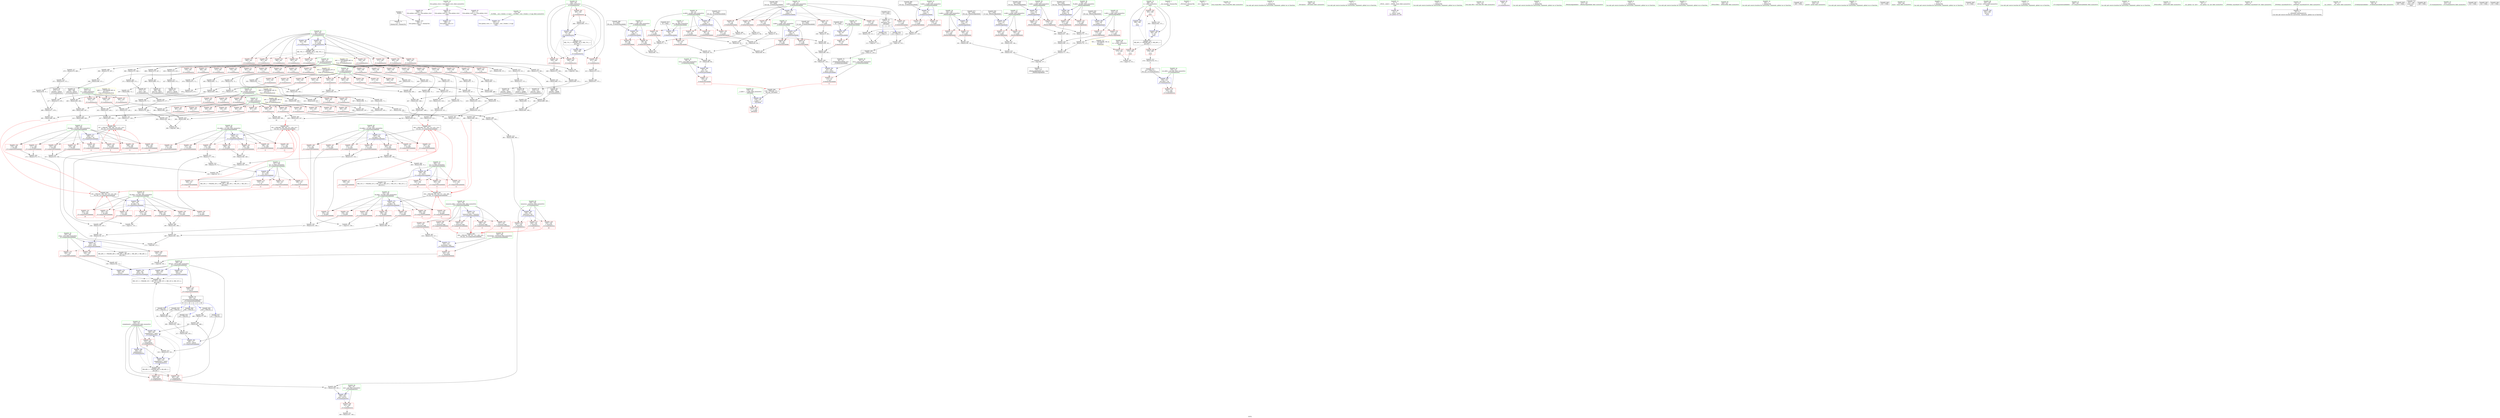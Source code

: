 digraph "SVFG" {
	label="SVFG";

	Node0x55f0ead30ea0 [shape=record,color=grey,label="{NodeID: 0\nNullPtr}"];
	Node0x55f0ead30ea0 -> Node0x55f0ead568e0[style=solid];
	Node0x55f0ead30ea0 -> Node0x55f0ead62c90[style=solid];
	Node0x55f0ead7acc0 [shape=record,color=grey,label="{NodeID: 526\n516 = Binary(515, 72, )\n}"];
	Node0x55f0ead7acc0 -> Node0x55f0ead7a9c0[style=solid];
	Node0x55f0ead71070 [shape=record,color=grey,label="{NodeID: 443\n100 = Binary(72, 99, )\n}"];
	Node0x55f0ead71070 -> Node0x55f0ead70ef0[style=solid];
	Node0x55f0ead64040 [shape=record,color=blue,label="{NodeID: 277\n205\<--238\narea\<--mul3\n_Z11computeAreadddddd\n}"];
	Node0x55f0ead64040 -> Node0x55f0ead5c720[style=dashed];
	Node0x55f0ead64040 -> Node0x55f0ead5c7f0[style=dashed];
	Node0x55f0ead64040 -> Node0x55f0ead5c8c0[style=dashed];
	Node0x55f0ead64040 -> Node0x55f0ead94990[style=dashed];
	Node0x55f0ead57e20 [shape=record,color=red,label="{NodeID: 194\n384\<--330\n\<--R\n_Z12readandsolvei\n}"];
	Node0x55f0ead57e20 -> Node0x55f0ead70770[style=solid];
	Node0x55f0ead54f80 [shape=record,color=red,label="{NodeID: 111\n106\<--58\n\<--errx\n_Z10hitbylinesddddd\n|{<s0>5}}"];
	Node0x55f0ead54f80:s0 -> Node0x55f0eadb1130[style=solid,color=red];
	Node0x55f0ead53220 [shape=record,color=green,label="{NodeID: 28\n58\<--59\nerrx\<--errx_field_insensitive\n_Z10hitbylinesddddd\n}"];
	Node0x55f0ead53220 -> Node0x55f0ead54f80[style=solid];
	Node0x55f0ead53220 -> Node0x55f0ead63270[style=solid];
	Node0x55f0eadafb50 [shape=record,color=black,label="{NodeID: 637\n142 = PHI()\n2nd arg _Z9hitbyedgeddddd }"];
	Node0x55f0eadafb50 -> Node0x55f0ead63750[style=solid];
	Node0x55f0ead95390 [shape=record,color=black,label="{NodeID: 554\nMR_52V_2 = PHI(MR_52V_3, MR_52V_1, MR_52V_1, MR_52V_1, MR_52V_1, )\npts\{210 \}\n}"];
	Node0x55f0ead73a70 [shape=record,color=grey,label="{NodeID: 471\n85 = Binary(83, 84, )\n}"];
	Node0x55f0ead73a70 -> Node0x55f0ead738f0[style=solid];
	Node0x55f0ead594e0 [shape=record,color=red,label="{NodeID: 222\n492\<--336\n\<--g\n_Z12readandsolvei\n}"];
	Node0x55f0ead594e0 -> Node0x55f0ead70470[style=solid];
	Node0x55f0ead5af90 [shape=record,color=red,label="{NodeID: 139\n311\<--193\n\<--lly.addr\n_Z11computeAreadddddd\n|{<s0>11}}"];
	Node0x55f0ead5af90:s0 -> Node0x55f0eadb04b0[style=solid,color=red];
	Node0x55f0ead55a20 [shape=record,color=green,label="{NodeID: 56\n330\<--331\nR\<--R_field_insensitive\n_Z12readandsolvei\n}"];
	Node0x55f0ead55a20 -> Node0x55f0ead57c80[style=solid];
	Node0x55f0ead55a20 -> Node0x55f0ead57d50[style=solid];
	Node0x55f0ead55a20 -> Node0x55f0ead57e20[style=solid];
	Node0x55f0ead55a20 -> Node0x55f0ead57ef0[style=solid];
	Node0x55f0ead55a20 -> Node0x55f0ead57fc0[style=solid];
	Node0x55f0eadb2f40 [shape=record,color=black,label="{NodeID: 665\n459 = PHI(182, )\n}"];
	Node0x55f0eadb2f40 -> Node0x55f0ead729f0[style=solid];
	Node0x55f0ead5ff40 [shape=record,color=grey,label="{NodeID: 499\n112 = Binary(110, 111, )\n}"];
	Node0x55f0ead5ff40 -> Node0x55f0ead7c640[style=solid];
	Node0x55f0ead6e7f0 [shape=record,color=grey,label="{NodeID: 416\n169 = Binary(167, 168, )\n}"];
	Node0x55f0ead6e7f0 -> Node0x55f0ead70170[style=solid];
	Node0x55f0ead629f0 [shape=record,color=red,label="{NodeID: 250\n582\<--566\n\<--i\nmain\n}"];
	Node0x55f0ead629f0 -> Node0x55f0ead7a0c0[style=solid];
	Node0x55f0ead5c650 [shape=record,color=red,label="{NodeID: 167\n241\<--203\n\<--threshold\n_Z11computeAreadddddd\n}"];
	Node0x55f0ead5c650 -> Node0x55f0ead7c4c0[style=solid];
	Node0x55f0ead57230 [shape=record,color=black,label="{NodeID: 84\n442\<--441\nconv46\<--add45\n_Z12readandsolvei\n}"];
	Node0x55f0ead57230 -> Node0x55f0ead759f0[style=solid];
	Node0x55f0ead515d0 [shape=record,color=green,label="{NodeID: 1\n7\<--1\n__dso_handle\<--dummyObj\nGlob }"];
	Node0x55f0ead7ae40 [shape=record,color=grey,label="{NodeID: 527\n480 = Binary(477, 479, )\n}"];
	Node0x55f0ead7ae40 -> Node0x55f0ead7ab40[style=solid];
	Node0x55f0ead711f0 [shape=record,color=grey,label="{NodeID: 444\n380 = Binary(379, 72, )\n}"];
	Node0x55f0ead711f0 -> Node0x55f0ead714f0[style=solid];
	Node0x55f0ead64110 [shape=record,color=blue,label="{NodeID: 278\n189\<--245\nretval\<--div\n_Z11computeAreadddddd\n}"];
	Node0x55f0ead64110 -> Node0x55f0ead948a0[style=dashed];
	Node0x55f0ead57ef0 [shape=record,color=red,label="{NodeID: 195\n453\<--330\n\<--R\n_Z12readandsolvei\n}"];
	Node0x55f0ead57ef0 -> Node0x55f0ead72e70[style=solid];
	Node0x55f0ead55050 [shape=record,color=red,label="{NodeID: 112\n98\<--60\n\<--ky\n_Z10hitbylinesddddd\n}"];
	Node0x55f0ead55050 -> Node0x55f0ead70bf0[style=solid];
	Node0x55f0ead532f0 [shape=record,color=green,label="{NodeID: 29\n60\<--61\nky\<--ky_field_insensitive\n_Z10hitbylinesddddd\n}"];
	Node0x55f0ead532f0 -> Node0x55f0ead55050[style=solid];
	Node0x55f0ead532f0 -> Node0x55f0ead63340[style=solid];
	Node0x55f0eadafc50 [shape=record,color=black,label="{NodeID: 638\n143 = PHI()\n3rd arg _Z9hitbyedgeddddd }"];
	Node0x55f0eadafc50 -> Node0x55f0ead63820[style=solid];
	Node0x55f0ead95890 [shape=record,color=black,label="{NodeID: 555\nMR_80V_3 = PHI(MR_80V_4, MR_80V_2, )\npts\{567 \}\n}"];
	Node0x55f0ead95890 -> Node0x55f0ead62850[style=dashed];
	Node0x55f0ead95890 -> Node0x55f0ead62920[style=dashed];
	Node0x55f0ead95890 -> Node0x55f0ead629f0[style=dashed];
	Node0x55f0ead95890 -> Node0x55f0ead64fb0[style=dashed];
	Node0x55f0ead73bf0 [shape=record,color=grey,label="{NodeID: 472\n399 = Binary(398, 372, )\n}"];
	Node0x55f0ead73bf0 -> Node0x55f0ead56fc0[style=solid];
	Node0x55f0ead595b0 [shape=record,color=red,label="{NodeID: 223\n501\<--336\n\<--g\n_Z12readandsolvei\n}"];
	Node0x55f0ead595b0 -> Node0x55f0ead71df0[style=solid];
	Node0x55f0ead5b060 [shape=record,color=red,label="{NodeID: 140\n222\<--195\n\<--rrx.addr\n_Z11computeAreadddddd\n}"];
	Node0x55f0ead5b060 -> Node0x55f0ead7c1c0[style=solid];
	Node0x55f0ead55af0 [shape=record,color=green,label="{NodeID: 57\n332\<--333\nt\<--t_field_insensitive\n_Z12readandsolvei\n}"];
	Node0x55f0ead55af0 -> Node0x55f0ead58090[style=solid];
	Node0x55f0ead55af0 -> Node0x55f0ead58160[style=solid];
	Node0x55f0ead55af0 -> Node0x55f0ead58230[style=solid];
	Node0x55f0eadb3140 [shape=record,color=black,label="{NodeID: 666\n41 = PHI()\n0th arg _Z10hitbylinesddddd }"];
	Node0x55f0eadb3140 -> Node0x55f0ead62d90[style=solid];
	Node0x55f0ead600c0 [shape=record,color=grey,label="{NodeID: 500\n119 = Binary(117, 118, )\n}"];
	Node0x55f0ead600c0 -> Node0x55f0ead7c7c0[style=solid];
	Node0x55f0ead6e970 [shape=record,color=grey,label="{NodeID: 417\n357 = Binary(358, 356, )\n}"];
	Node0x55f0ead6e970 -> Node0x55f0ead6dbf0[style=solid];
	Node0x55f0ead62ac0 [shape=record,color=blue,label="{NodeID: 251\n596\<--12\nllvm.global_ctors_0\<--\nGlob }"];
	Node0x55f0ead5c720 [shape=record,color=red,label="{NodeID: 168\n240\<--205\n\<--area\n_Z11computeAreadddddd\n}"];
	Node0x55f0ead5c720 -> Node0x55f0ead7c4c0[style=solid];
	Node0x55f0ead57300 [shape=record,color=black,label="{NodeID: 85\n472\<--471\nconv60\<--add59\n_Z12readandsolvei\n}"];
	Node0x55f0ead57300 -> Node0x55f0ead7b140[style=solid];
	Node0x55f0ead51660 [shape=record,color=green,label="{NodeID: 2\n8\<--1\n_ZSt3cin\<--dummyObj\nGlob }"];
	Node0x55f0ead7afc0 [shape=record,color=grey,label="{NodeID: 528\n479 = Binary(478, 72, )\n}"];
	Node0x55f0ead7afc0 -> Node0x55f0ead7ae40[style=solid];
	Node0x55f0ead71370 [shape=record,color=grey,label="{NodeID: 445\n301 = Binary(293, 300, )\n}"];
	Node0x55f0ead71370 -> Node0x55f0ead6f270[style=solid];
	Node0x55f0ead641e0 [shape=record,color=blue,label="{NodeID: 279\n189\<--260\nretval\<--\n_Z11computeAreadddddd\n}"];
	Node0x55f0ead641e0 -> Node0x55f0ead948a0[style=dashed];
	Node0x55f0ead57fc0 [shape=record,color=red,label="{NodeID: 196\n525\<--330\n\<--R\n_Z12readandsolvei\n}"];
	Node0x55f0ead57fc0 -> Node0x55f0ead7b740[style=solid];
	Node0x55f0ead55120 [shape=record,color=red,label="{NodeID: 113\n115\<--62\n\<--erry\n_Z10hitbylinesddddd\n|{<s0>6}}"];
	Node0x55f0ead55120:s0 -> Node0x55f0eadb1130[style=solid,color=red];
	Node0x55f0ead533c0 [shape=record,color=green,label="{NodeID: 30\n62\<--63\nerry\<--erry_field_insensitive\n_Z10hitbylinesddddd\n}"];
	Node0x55f0ead533c0 -> Node0x55f0ead55120[style=solid];
	Node0x55f0ead533c0 -> Node0x55f0ead63410[style=solid];
	Node0x55f0eadafd50 [shape=record,color=black,label="{NodeID: 639\n144 = PHI()\n4th arg _Z9hitbyedgeddddd }"];
	Node0x55f0eadafd50 -> Node0x55f0ead638f0[style=solid];
	Node0x55f0ead73d70 [shape=record,color=grey,label="{NodeID: 473\n91 = Binary(72, 90, )\n}"];
	Node0x55f0ead73d70 -> Node0x55f0ead73ef0[style=solid];
	Node0x55f0ead59680 [shape=record,color=red,label="{NodeID: 224\n506\<--336\n\<--g\n_Z12readandsolvei\n}"];
	Node0x55f0ead59680 -> Node0x55f0ead5f980[style=solid];
	Node0x55f0ead5b130 [shape=record,color=red,label="{NodeID: 141\n232\<--195\n\<--rrx.addr\n_Z11computeAreadddddd\n}"];
	Node0x55f0ead5b130 -> Node0x55f0ead753f0[style=solid];
	Node0x55f0ead55bc0 [shape=record,color=green,label="{NodeID: 58\n334\<--335\nr\<--r_field_insensitive\n_Z12readandsolvei\n}"];
	Node0x55f0ead55bc0 -> Node0x55f0ead58300[style=solid];
	Node0x55f0ead55bc0 -> Node0x55f0ead583d0[style=solid];
	Node0x55f0ead55bc0 -> Node0x55f0ead584a0[style=solid];
	Node0x55f0ead55bc0 -> Node0x55f0ead58570[style=solid];
	Node0x55f0ead55bc0 -> Node0x55f0ead58640[style=solid];
	Node0x55f0ead55bc0 -> Node0x55f0ead58710[style=solid];
	Node0x55f0ead55bc0 -> Node0x55f0ead587e0[style=solid];
	Node0x55f0ead55bc0 -> Node0x55f0ead588b0[style=solid];
	Node0x55f0ead55bc0 -> Node0x55f0ead58980[style=solid];
	Node0x55f0eadb3210 [shape=record,color=black,label="{NodeID: 667\n42 = PHI()\n1st arg _Z10hitbylinesddddd }"];
	Node0x55f0eadb3210 -> Node0x55f0ead62e60[style=solid];
	Node0x55f0ead60240 [shape=record,color=grey,label="{NodeID: 501\n435 = Binary(434, 72, )\n}"];
	Node0x55f0ead60240 -> Node0x55f0ead5fdc0[style=solid];
	Node0x55f0ead6eaf0 [shape=record,color=grey,label="{NodeID: 418\n75 = Binary(69, 74, )\n}"];
	Node0x55f0ead62b90 [shape=record,color=blue,label="{NodeID: 252\n597\<--13\nllvm.global_ctors_1\<--_GLOBAL__sub_I_thobel_2_0.cpp\nGlob }"];
	Node0x55f0ead5c7f0 [shape=record,color=red,label="{NodeID: 169\n244\<--205\n\<--area\n_Z11computeAreadddddd\n}"];
	Node0x55f0ead5c7f0 -> Node0x55f0ead5fc40[style=solid];
	Node0x55f0ead573d0 [shape=record,color=black,label="{NodeID: 86\n486\<--485\nconv69\<--add68\n_Z12readandsolvei\n}"];
	Node0x55f0ead573d0 -> Node0x55f0ead6fcf0[style=solid];
	Node0x55f0ead516f0 [shape=record,color=green,label="{NodeID: 3\n9\<--1\n.str\<--dummyObj\nGlob }"];
	Node0x55f0ead7b140 [shape=record,color=grey,label="{NodeID: 529\n477 = Binary(472, 476, )\n}"];
	Node0x55f0ead7b140 -> Node0x55f0ead7ae40[style=solid];
	Node0x55f0ead714f0 [shape=record,color=grey,label="{NodeID: 446\n381 = Binary(378, 380, )\n}"];
	Node0x55f0ead714f0 -> Node0x55f0ead6fff0[style=solid];
	Node0x55f0ead642b0 [shape=record,color=blue,label="{NodeID: 280\n189\<--230\nretval\<--\n_Z11computeAreadddddd\n}"];
	Node0x55f0ead642b0 -> Node0x55f0ead948a0[style=dashed];
	Node0x55f0ead58090 [shape=record,color=red,label="{NodeID: 197\n385\<--332\n\<--t\n_Z12readandsolvei\n}"];
	Node0x55f0ead58090 -> Node0x55f0ead70770[style=solid];
	Node0x55f0ead551f0 [shape=record,color=red,label="{NodeID: 114\n132\<--129\n\<--__x.addr\n_ZSt3absd\n}"];
	Node0x55f0ead53490 [shape=record,color=green,label="{NodeID: 31\n77\<--78\nllvm.round.f64\<--llvm.round.f64_field_insensitive\n}"];
	Node0x55f0eadafe50 [shape=record,color=black,label="{NodeID: 640\n183 = PHI(287, 294, 302, 310, 410, 482, )\n0th arg _Z11computeAreadddddd }"];
	Node0x55f0eadafe50 -> Node0x55f0ead639c0[style=solid];
	Node0x55f0ead968b0 [shape=record,color=yellow,style=double,label="{NodeID: 557\n78V_1 = ENCHI(MR_78V_0)\npts\{565 \}\nFun[main]}"];
	Node0x55f0ead968b0 -> Node0x55f0ead62780[style=dashed];
	Node0x55f0ead73ef0 [shape=record,color=grey,label="{NodeID: 474\n93 = Binary(91, 92, )\n}"];
	Node0x55f0ead73ef0 -> Node0x55f0ead71f70[style=solid];
	Node0x55f0ead59750 [shape=record,color=red,label="{NodeID: 225\n515\<--336\n\<--g\n_Z12readandsolvei\n}"];
	Node0x55f0ead59750 -> Node0x55f0ead7acc0[style=solid];
	Node0x55f0ead5b200 [shape=record,color=red,label="{NodeID: 142\n248\<--195\n\<--rrx.addr\n_Z11computeAreadddddd\n}"];
	Node0x55f0ead5b200 -> Node0x55f0ead60fc0[style=solid];
	Node0x55f0ead55c90 [shape=record,color=green,label="{NodeID: 59\n336\<--337\ng\<--g_field_insensitive\n_Z12readandsolvei\n}"];
	Node0x55f0ead55c90 -> Node0x55f0ead58a50[style=solid];
	Node0x55f0ead55c90 -> Node0x55f0ead58b20[style=solid];
	Node0x55f0ead55c90 -> Node0x55f0ead58bf0[style=solid];
	Node0x55f0ead55c90 -> Node0x55f0ead58cc0[style=solid];
	Node0x55f0ead55c90 -> Node0x55f0ead58d90[style=solid];
	Node0x55f0ead55c90 -> Node0x55f0ead58e60[style=solid];
	Node0x55f0ead55c90 -> Node0x55f0ead58f30[style=solid];
	Node0x55f0ead55c90 -> Node0x55f0ead59000[style=solid];
	Node0x55f0ead55c90 -> Node0x55f0ead590d0[style=solid];
	Node0x55f0ead55c90 -> Node0x55f0ead591a0[style=solid];
	Node0x55f0ead55c90 -> Node0x55f0ead59270[style=solid];
	Node0x55f0ead55c90 -> Node0x55f0ead59340[style=solid];
	Node0x55f0ead55c90 -> Node0x55f0ead59410[style=solid];
	Node0x55f0ead55c90 -> Node0x55f0ead594e0[style=solid];
	Node0x55f0ead55c90 -> Node0x55f0ead595b0[style=solid];
	Node0x55f0ead55c90 -> Node0x55f0ead59680[style=solid];
	Node0x55f0ead55c90 -> Node0x55f0ead59750[style=solid];
	Node0x55f0ead55c90 -> Node0x55f0ead59820[style=solid];
	Node0x55f0eadb32e0 [shape=record,color=black,label="{NodeID: 668\n43 = PHI()\n2nd arg _Z10hitbylinesddddd }"];
	Node0x55f0eadb32e0 -> Node0x55f0ead62f30[style=solid];
	Node0x55f0ead603c0 [shape=record,color=grey,label="{NodeID: 502\n237 = Binary(235, 236, )\n}"];
	Node0x55f0ead603c0 -> Node0x55f0ead60840[style=solid];
	Node0x55f0ead6ec70 [shape=record,color=grey,label="{NodeID: 419\n537 = Binary(536, 372, )\n}"];
	Node0x55f0ead6ec70 -> Node0x55f0ead64c70[style=solid];
	Node0x55f0ead62c90 [shape=record,color=blue, style = dotted,label="{NodeID: 253\n598\<--3\nllvm.global_ctors_2\<--dummyVal\nGlob }"];
	Node0x55f0ead5c8c0 [shape=record,color=red,label="{NodeID: 170\n260\<--205\n\<--area\n_Z11computeAreadddddd\n}"];
	Node0x55f0ead5c8c0 -> Node0x55f0ead641e0[style=solid];
	Node0x55f0ead574a0 [shape=record,color=black,label="{NodeID: 87\n500\<--499\nconv78\<--add77\n_Z12readandsolvei\n}"];
	Node0x55f0ead574a0 -> Node0x55f0ead723f0[style=solid];
	Node0x55f0ead51780 [shape=record,color=green,label="{NodeID: 4\n12\<--1\n\<--dummyObj\nCan only get source location for instruction, argument, global var or function.}"];
	Node0x55f0ead7b2c0 [shape=record,color=grey,label="{NodeID: 530\n476 = Binary(474, 475, )\n}"];
	Node0x55f0ead7b2c0 -> Node0x55f0ead7b140[style=solid];
	Node0x55f0ead71670 [shape=record,color=grey,label="{NodeID: 447\n499 = Binary(498, 372, )\n}"];
	Node0x55f0ead71670 -> Node0x55f0ead574a0[style=solid];
	Node0x55f0ead64380 [shape=record,color=blue,label="{NodeID: 281\n207\<--280\ncx\<--div21\n_Z11computeAreadddddd\n}"];
	Node0x55f0ead64380 -> Node0x55f0ead5c990[style=dashed];
	Node0x55f0ead64380 -> Node0x55f0ead5ca60[style=dashed];
	Node0x55f0ead64380 -> Node0x55f0ead5cb30[style=dashed];
	Node0x55f0ead64380 -> Node0x55f0ead5cc00[style=dashed];
	Node0x55f0ead64380 -> Node0x55f0ead94e90[style=dashed];
	Node0x55f0ead58160 [shape=record,color=red,label="{NodeID: 198\n454\<--332\n\<--t\n_Z12readandsolvei\n}"];
	Node0x55f0ead58160 -> Node0x55f0ead72e70[style=solid];
	Node0x55f0ead552c0 [shape=record,color=red,label="{NodeID: 115\n160\<--145\n\<--x.addr\n_Z9hitbyedgeddddd\n}"];
	Node0x55f0ead552c0 -> Node0x55f0ead6edf0[style=solid];
	Node0x55f0ead53590 [shape=record,color=green,label="{NodeID: 32\n108\<--109\n_ZSt3absd\<--_ZSt3absd_field_insensitive\n}"];
	Node0x55f0eadb04b0 [shape=record,color=black,label="{NodeID: 641\n184 = PHI(288, 295, 303, 311, 424, 496, )\n1st arg _Z11computeAreadddddd }"];
	Node0x55f0eadb04b0 -> Node0x55f0ead63a90[style=solid];
	Node0x55f0ead74070 [shape=record,color=grey,label="{NodeID: 475\n427 = Binary(426, 372, )\n}"];
	Node0x55f0ead74070 -> Node0x55f0ead57160[style=solid];
	Node0x55f0ead59820 [shape=record,color=red,label="{NodeID: 226\n520\<--336\n\<--g\n_Z12readandsolvei\n}"];
	Node0x55f0ead59820 -> Node0x55f0ead7a540[style=solid];
	Node0x55f0ead5b2d0 [shape=record,color=red,label="{NodeID: 143\n249\<--195\n\<--rrx.addr\n_Z11computeAreadddddd\n}"];
	Node0x55f0ead5b2d0 -> Node0x55f0ead60fc0[style=solid];
	Node0x55f0ead55d60 [shape=record,color=green,label="{NodeID: 60\n338\<--339\nmaxarea\<--maxarea_field_insensitive\n_Z12readandsolvei\n}"];
	Node0x55f0ead55d60 -> Node0x55f0ead598f0[style=solid];
	Node0x55f0ead55d60 -> Node0x55f0ead599c0[style=solid];
	Node0x55f0ead55d60 -> Node0x55f0ead59a90[style=solid];
	Node0x55f0ead55d60 -> Node0x55f0ead646c0[style=solid];
	Node0x55f0eadb33b0 [shape=record,color=black,label="{NodeID: 669\n44 = PHI()\n3rd arg _Z10hitbylinesddddd }"];
	Node0x55f0eadb33b0 -> Node0x55f0ead63000[style=solid];
	Node0x55f0ead60540 [shape=record,color=grey,label="{NodeID: 503\n432 = Binary(430, 431, )\n}"];
	Node0x55f0ead60540 -> Node0x55f0ead606c0[style=solid];
	Node0x55f0ead6edf0 [shape=record,color=grey,label="{NodeID: 420\n162 = Binary(160, 161, )\n}"];
	Node0x55f0ead6edf0 -> Node0x55f0ead6e670[style=solid];
	Node0x55f0ead62d90 [shape=record,color=blue,label="{NodeID: 254\n46\<--41\nx.addr\<--x\n_Z10hitbylinesddddd\n}"];
	Node0x55f0ead62d90 -> Node0x55f0ead57ae0[style=dashed];
	Node0x55f0ead62d90 -> Node0x55f0ead57bb0[style=dashed];
	Node0x55f0ead5c990 [shape=record,color=red,label="{NodeID: 171\n289\<--207\n\<--cx\n_Z11computeAreadddddd\n|{<s0>8}}"];
	Node0x55f0ead5c990:s0 -> Node0x55f0eadb0730[style=solid,color=red];
	Node0x55f0ead57570 [shape=record,color=black,label="{NodeID: 88\n514\<--513\nconv87\<--add86\n_Z12readandsolvei\n}"];
	Node0x55f0ead57570 -> Node0x55f0ead7a840[style=solid];
	Node0x55f0ead51fc0 [shape=record,color=green,label="{NodeID: 5\n72\<--1\n\<--dummyObj\nCan only get source location for instruction, argument, global var or function.}"];
	Node0x55f0ead7b440 [shape=record,color=grey,label="{NodeID: 531\n474 = Binary(473, 72, )\n}"];
	Node0x55f0ead7b440 -> Node0x55f0ead7b2c0[style=solid];
	Node0x55f0ead717f0 [shape=record,color=grey,label="{NodeID: 448\n498 = Binary(370, 497, )\n}"];
	Node0x55f0ead717f0 -> Node0x55f0ead71670[style=solid];
	Node0x55f0ead64450 [shape=record,color=blue,label="{NodeID: 282\n209\<--285\ncy\<--div23\n_Z11computeAreadddddd\n}"];
	Node0x55f0ead64450 -> Node0x55f0ead5ccd0[style=dashed];
	Node0x55f0ead64450 -> Node0x55f0ead5cda0[style=dashed];
	Node0x55f0ead64450 -> Node0x55f0ead5ce70[style=dashed];
	Node0x55f0ead64450 -> Node0x55f0ead5cf40[style=dashed];
	Node0x55f0ead64450 -> Node0x55f0ead95390[style=dashed];
	Node0x55f0ead58230 [shape=record,color=red,label="{NodeID: 199\n526\<--332\n\<--t\n_Z12readandsolvei\n}"];
	Node0x55f0ead58230 -> Node0x55f0ead7b740[style=solid];
	Node0x55f0ead59ce0 [shape=record,color=red,label="{NodeID: 116\n161\<--145\n\<--x.addr\n_Z9hitbyedgeddddd\n}"];
	Node0x55f0ead59ce0 -> Node0x55f0ead6edf0[style=solid];
	Node0x55f0ead53690 [shape=record,color=green,label="{NodeID: 33\n129\<--130\n__x.addr\<--__x.addr_field_insensitive\n_ZSt3absd\n}"];
	Node0x55f0ead53690 -> Node0x55f0ead551f0[style=solid];
	Node0x55f0ead53690 -> Node0x55f0ead634e0[style=solid];
	Node0x55f0eadb0730 [shape=record,color=black,label="{NodeID: 642\n185 = PHI(289, 296, 304, 312, 438, 510, )\n2nd arg _Z11computeAreadddddd }"];
	Node0x55f0eadb0730 -> Node0x55f0ead63b60[style=solid];
	Node0x55f0ead741f0 [shape=record,color=grey,label="{NodeID: 476\n317 = Binary(309, 316, )\n}"];
	Node0x55f0ead741f0 -> Node0x55f0ead64520[style=solid];
	Node0x55f0ead598f0 [shape=record,color=red,label="{NodeID: 227\n458\<--338\n\<--maxarea\n_Z12readandsolvei\n|{<s0>17}}"];
	Node0x55f0ead598f0:s0 -> Node0x55f0eadb0eb0[style=solid,color=red];
	Node0x55f0ead5b3a0 [shape=record,color=red,label="{NodeID: 144\n278\<--195\n\<--rrx.addr\n_Z11computeAreadddddd\n}"];
	Node0x55f0ead5b3a0 -> Node0x55f0ead61740[style=solid];
	Node0x55f0ead55e30 [shape=record,color=green,label="{NodeID: 61\n340\<--341\ncomplement\<--complement_field_insensitive\n_Z12readandsolvei\n}"];
	Node0x55f0ead55e30 -> Node0x55f0ead59b60[style=solid];
	Node0x55f0ead55e30 -> Node0x55f0ead61ac0[style=solid];
	Node0x55f0ead55e30 -> Node0x55f0ead61b50[style=solid];
	Node0x55f0ead55e30 -> Node0x55f0ead64790[style=solid];
	Node0x55f0ead55e30 -> Node0x55f0ead64a00[style=solid];
	Node0x55f0ead55e30 -> Node0x55f0ead64ba0[style=solid];
	Node0x55f0eadb34b0 [shape=record,color=black,label="{NodeID: 670\n45 = PHI()\n4th arg _Z10hitbylinesddddd }"];
	Node0x55f0eadb34b0 -> Node0x55f0ead630d0[style=solid];
	Node0x55f0ead606c0 [shape=record,color=grey,label="{NodeID: 504\n433 = Binary(428, 432, )\n}"];
	Node0x55f0ead606c0 -> Node0x55f0ead5fdc0[style=solid];
	Node0x55f0ead6ef70 [shape=record,color=grey,label="{NodeID: 421\n165 = Binary(163, 164, )\n}"];
	Node0x55f0ead6ef70 -> Node0x55f0ead6e670[style=solid];
	Node0x55f0ead62e60 [shape=record,color=blue,label="{NodeID: 255\n48\<--42\ny.addr\<--y\n_Z10hitbylinesddddd\n}"];
	Node0x55f0ead62e60 -> Node0x55f0ead54350[style=dashed];
	Node0x55f0ead62e60 -> Node0x55f0ead54420[style=dashed];
	Node0x55f0ead5ca60 [shape=record,color=red,label="{NodeID: 172\n294\<--207\n\<--cx\n_Z11computeAreadddddd\n|{<s0>9}}"];
	Node0x55f0ead5ca60:s0 -> Node0x55f0eadafe50[style=solid,color=red];
	Node0x55f0ead57640 [shape=record,color=purple,label="{NodeID: 89\n22\<--4\n\<--_ZStL8__ioinit\n__cxx_global_var_init\n}"];
	Node0x55f0ead52050 [shape=record,color=green,label="{NodeID: 6\n123\<--1\n\<--dummyObj\nCan only get source location for instruction, argument, global var or function.}"];
	Node0x55f0ead7b5c0 [shape=record,color=grey,label="{NodeID: 532\n529 = Binary(527, 528, )\n|{<s0>18}}"];
	Node0x55f0ead7b5c0:s0 -> Node0x55f0eadb0c30[style=solid,color=red];
	Node0x55f0ead71970 [shape=record,color=grey,label="{NodeID: 449\n265 = Binary(263, 264, )\n}"];
	Node0x55f0ead71970 -> Node0x55f0ead720f0[style=solid];
	Node0x55f0ead64520 [shape=record,color=blue,label="{NodeID: 283\n189\<--317\nretval\<--add29\n_Z11computeAreadddddd\n}"];
	Node0x55f0ead64520 -> Node0x55f0ead948a0[style=dashed];
	Node0x55f0ead58300 [shape=record,color=red,label="{NodeID: 200\n376\<--334\n\<--r\n_Z12readandsolvei\n}"];
	Node0x55f0ead58300 -> Node0x55f0ead72570[style=solid];
	Node0x55f0ead59db0 [shape=record,color=red,label="{NodeID: 117\n163\<--147\n\<--y.addr\n_Z9hitbyedgeddddd\n}"];
	Node0x55f0ead59db0 -> Node0x55f0ead6ef70[style=solid];
	Node0x55f0ead53760 [shape=record,color=green,label="{NodeID: 34\n134\<--135\nllvm.fabs.f64\<--llvm.fabs.f64_field_insensitive\n}"];
	Node0x55f0eadb09b0 [shape=record,color=black,label="{NodeID: 643\n186 = PHI(290, 297, 305, 313, 452, 524, )\n3rd arg _Z11computeAreadddddd }"];
	Node0x55f0eadb09b0 -> Node0x55f0ead63c30[style=solid];
	Node0x55f0ead74370 [shape=record,color=grey,label="{NodeID: 477\n426 = Binary(370, 425, )\n}"];
	Node0x55f0ead74370 -> Node0x55f0ead74070[style=solid];
	Node0x55f0ead599c0 [shape=record,color=red,label="{NodeID: 228\n530\<--338\n\<--maxarea\n_Z12readandsolvei\n|{<s0>18}}"];
	Node0x55f0ead599c0:s0 -> Node0x55f0eadb0eb0[style=solid,color=red];
	Node0x55f0ead5b470 [shape=record,color=red,label="{NodeID: 145\n296\<--195\n\<--rrx.addr\n_Z11computeAreadddddd\n|{<s0>9}}"];
	Node0x55f0ead5b470:s0 -> Node0x55f0eadb0730[style=solid,color=red];
	Node0x55f0ead55f00 [shape=record,color=green,label="{NodeID: 62\n342\<--343\nx\<--x_field_insensitive\n_Z12readandsolvei\n}"];
	Node0x55f0ead55f00 -> Node0x55f0ead61c20[style=solid];
	Node0x55f0ead55f00 -> Node0x55f0ead61cf0[style=solid];
	Node0x55f0ead55f00 -> Node0x55f0ead61dc0[style=solid];
	Node0x55f0ead55f00 -> Node0x55f0ead61e90[style=solid];
	Node0x55f0ead55f00 -> Node0x55f0ead61f60[style=solid];
	Node0x55f0ead55f00 -> Node0x55f0ead62030[style=solid];
	Node0x55f0ead55f00 -> Node0x55f0ead62100[style=solid];
	Node0x55f0ead55f00 -> Node0x55f0ead621d0[style=solid];
	Node0x55f0ead55f00 -> Node0x55f0ead622a0[style=solid];
	Node0x55f0ead55f00 -> Node0x55f0ead64860[style=solid];
	Node0x55f0ead55f00 -> Node0x55f0ead64c70[style=solid];
	Node0x55f0eadb35b0 [shape=record,color=black,label="{NodeID: 671\n325 = PHI(579, )\n0th arg _Z12readandsolvei }"];
	Node0x55f0eadb35b0 -> Node0x55f0ead645f0[style=solid];
	Node0x55f0ead60840 [shape=record,color=grey,label="{NodeID: 505\n238 = Binary(234, 237, )\n}"];
	Node0x55f0ead60840 -> Node0x55f0ead64040[style=solid];
	Node0x55f0ead6f0f0 [shape=record,color=grey,label="{NodeID: 422\n488 = Binary(487, 72, )\n}"];
	Node0x55f0ead6f0f0 -> Node0x55f0ead6e1f0[style=solid];
	Node0x55f0ead62f30 [shape=record,color=blue,label="{NodeID: 256\n50\<--43\nr.addr\<--r\n_Z10hitbylinesddddd\n}"];
	Node0x55f0ead62f30 -> Node0x55f0ead544f0[style=dashed];
	Node0x55f0ead62f30 -> Node0x55f0ead545c0[style=dashed];
	Node0x55f0ead62f30 -> Node0x55f0ead54690[style=dashed];
	Node0x55f0ead62f30 -> Node0x55f0ead54760[style=dashed];
	Node0x55f0ead62f30 -> Node0x55f0ead54830[style=dashed];
	Node0x55f0ead62f30 -> Node0x55f0ead54900[style=dashed];
	Node0x55f0ead5cb30 [shape=record,color=red,label="{NodeID: 173\n304\<--207\n\<--cx\n_Z11computeAreadddddd\n|{<s0>10}}"];
	Node0x55f0ead5cb30:s0 -> Node0x55f0eadb0730[style=solid,color=red];
	Node0x55f0ead57710 [shape=record,color=purple,label="{NodeID: 90\n548\<--9\n\<--.str\n_Z12readandsolvei\n}"];
	Node0x55f0ead520e0 [shape=record,color=green,label="{NodeID: 7\n219\<--1\n\<--dummyObj\nCan only get source location for instruction, argument, global var or function.}"];
	Node0x55f0ead7b740 [shape=record,color=grey,label="{NodeID: 533\n527 = Binary(525, 526, )\n}"];
	Node0x55f0ead7b740 -> Node0x55f0ead7b5c0[style=solid];
	Node0x55f0ead71af0 [shape=record,color=grey,label="{NodeID: 450\n268 = Binary(266, 267, )\n}"];
	Node0x55f0ead71af0 -> Node0x55f0ead720f0[style=solid];
	Node0x55f0ead645f0 [shape=record,color=blue,label="{NodeID: 284\n326\<--325\ncse.addr\<--cse\n_Z12readandsolvei\n}"];
	Node0x55f0ead645f0 -> Node0x55f0ead5d010[style=dashed];
	Node0x55f0ead583d0 [shape=record,color=red,label="{NodeID: 201\n403\<--334\n\<--r\n_Z12readandsolvei\n}"];
	Node0x55f0ead583d0 -> Node0x55f0ead732f0[style=solid];
	Node0x55f0ead59e80 [shape=record,color=red,label="{NodeID: 118\n164\<--147\n\<--y.addr\n_Z9hitbyedgeddddd\n}"];
	Node0x55f0ead59e80 -> Node0x55f0ead6ef70[style=solid];
	Node0x55f0ead53860 [shape=record,color=green,label="{NodeID: 35\n137\<--138\n_Z9hitbyedgeddddd\<--_Z9hitbyedgeddddd_field_insensitive\n}"];
	Node0x55f0eadb0c30 [shape=record,color=black,label="{NodeID: 644\n187 = PHI(291, 298, 306, 314, 457, 529, )\n4th arg _Z11computeAreadddddd }"];
	Node0x55f0eadb0c30 -> Node0x55f0ead63d00[style=solid];
	Node0x55f0ead744f0 [shape=record,color=grey,label="{NodeID: 478\n430 = Binary(429, 72, )\n}"];
	Node0x55f0ead744f0 -> Node0x55f0ead60540[style=solid];
	Node0x55f0ead59a90 [shape=record,color=red,label="{NodeID: 229\n541\<--338\n\<--maxarea\n_Z12readandsolvei\n}"];
	Node0x55f0ead59a90 -> Node0x55f0ead6d8f0[style=solid];
	Node0x55f0ead5b540 [shape=record,color=red,label="{NodeID: 146\n312\<--195\n\<--rrx.addr\n_Z11computeAreadddddd\n|{<s0>11}}"];
	Node0x55f0ead5b540:s0 -> Node0x55f0eadb0730[style=solid,color=red];
	Node0x55f0ead55fd0 [shape=record,color=green,label="{NodeID: 63\n344\<--345\ny\<--y_field_insensitive\n_Z12readandsolvei\n}"];
	Node0x55f0ead55fd0 -> Node0x55f0ead62370[style=solid];
	Node0x55f0ead55fd0 -> Node0x55f0ead62440[style=solid];
	Node0x55f0ead55fd0 -> Node0x55f0ead62510[style=solid];
	Node0x55f0ead55fd0 -> Node0x55f0ead625e0[style=solid];
	Node0x55f0ead55fd0 -> Node0x55f0ead64930[style=solid];
	Node0x55f0ead55fd0 -> Node0x55f0ead64ad0[style=solid];
	Node0x55f0eadb3780 [shape=record,color=black,label="{NodeID: 672\n140 = PHI()\n0th arg _Z9hitbyedgeddddd }"];
	Node0x55f0eadb3780 -> Node0x55f0ead635b0[style=solid];
	Node0x55f0ead609c0 [shape=record,color=grey,label="{NodeID: 506\n253 = Binary(251, 252, )\n}"];
	Node0x55f0ead609c0 -> Node0x55f0ead60cc0[style=solid];
	Node0x55f0ead6f270 [shape=record,color=grey,label="{NodeID: 423\n309 = Binary(301, 308, )\n}"];
	Node0x55f0ead6f270 -> Node0x55f0ead741f0[style=solid];
	Node0x55f0ead63000 [shape=record,color=blue,label="{NodeID: 257\n52\<--44\nf.addr\<--f\n_Z10hitbylinesddddd\n}"];
	Node0x55f0ead63000 -> Node0x55f0ead549d0[style=dashed];
	Node0x55f0ead63000 -> Node0x55f0ead54aa0[style=dashed];
	Node0x55f0ead5cc00 [shape=record,color=red,label="{NodeID: 174\n310\<--207\n\<--cx\n_Z11computeAreadddddd\n|{<s0>11}}"];
	Node0x55f0ead5cc00:s0 -> Node0x55f0eadafe50[style=solid,color=red];
	Node0x55f0ead577e0 [shape=record,color=purple,label="{NodeID: 91\n596\<--11\nllvm.global_ctors_0\<--llvm.global_ctors\nGlob }"];
	Node0x55f0ead577e0 -> Node0x55f0ead62ac0[style=solid];
	Node0x55f0ead52170 [shape=record,color=green,label="{NodeID: 8\n230\<--1\n\<--dummyObj\nCan only get source location for instruction, argument, global var or function.}"];
	Node0x55f0ead7b8c0 [shape=record,color=grey,label="{NodeID: 534\n524 = Binary(522, 523, )\n|{<s0>18}}"];
	Node0x55f0ead7b8c0:s0 -> Node0x55f0eadb09b0[style=solid,color=red];
	Node0x55f0ead71c70 [shape=record,color=grey,label="{NodeID: 451\n375 = Binary(374, 72, )\n}"];
	Node0x55f0ead71c70 -> Node0x55f0ead72570[style=solid];
	Node0x55f0ead646c0 [shape=record,color=blue,label="{NodeID: 285\n338\<--361\nmaxarea\<--div\n_Z12readandsolvei\n}"];
	Node0x55f0ead646c0 -> Node0x55f0ead598f0[style=dashed];
	Node0x55f0ead646c0 -> Node0x55f0ead599c0[style=dashed];
	Node0x55f0ead646c0 -> Node0x55f0ead59a90[style=dashed];
	Node0x55f0ead584a0 [shape=record,color=red,label="{NodeID: 202\n417\<--334\n\<--r\n_Z12readandsolvei\n}"];
	Node0x55f0ead584a0 -> Node0x55f0ead74af0[style=solid];
	Node0x55f0ead59f50 [shape=record,color=red,label="{NodeID: 119\n167\<--149\n\<--R.addr\n_Z9hitbyedgeddddd\n}"];
	Node0x55f0ead59f50 -> Node0x55f0ead6e7f0[style=solid];
	Node0x55f0ead53960 [shape=record,color=green,label="{NodeID: 36\n145\<--146\nx.addr\<--x.addr_field_insensitive\n_Z9hitbyedgeddddd\n}"];
	Node0x55f0ead53960 -> Node0x55f0ead552c0[style=solid];
	Node0x55f0ead53960 -> Node0x55f0ead59ce0[style=solid];
	Node0x55f0ead53960 -> Node0x55f0ead635b0[style=solid];
	Node0x55f0eadb0eb0 [shape=record,color=black,label="{NodeID: 645\n188 = PHI(292, 299, 307, 315, 458, 530, )\n5th arg _Z11computeAreadddddd }"];
	Node0x55f0eadb0eb0 -> Node0x55f0ead63dd0[style=solid];
	Node0x55f0ead74670 [shape=record,color=grey,label="{NodeID: 479\n422 = Binary(419, 421, )\n}"];
	Node0x55f0ead74670 -> Node0x55f0ead74970[style=solid];
	Node0x55f0ead59b60 [shape=record,color=red,label="{NodeID: 230\n461\<--340\n\<--complement\n_Z12readandsolvei\n}"];
	Node0x55f0ead59b60 -> Node0x55f0ead60e40[style=solid];
	Node0x55f0ead5b610 [shape=record,color=red,label="{NodeID: 147\n226\<--197\n\<--rry.addr\n_Z11computeAreadddddd\n}"];
	Node0x55f0ead5b610 -> Node0x55f0ead7c340[style=solid];
	Node0x55f0ead560a0 [shape=record,color=green,label="{NodeID: 64\n346\<--347\nans\<--ans_field_insensitive\n_Z12readandsolvei\n}"];
	Node0x55f0ead560a0 -> Node0x55f0ead626b0[style=solid];
	Node0x55f0ead560a0 -> Node0x55f0ead64d40[style=solid];
	Node0x55f0ead60b40 [shape=record,color=grey,label="{NodeID: 507\n466 = Binary(465, 372, )\n}"];
	Node0x55f0ead60b40 -> Node0x55f0ead64ad0[style=solid];
	Node0x55f0ead6f3f0 [shape=record,color=grey,label="{NodeID: 424\n388 = Binary(386, 387, )\n}"];
	Node0x55f0ead6f3f0 -> Node0x55f0ead7ba40[style=solid];
	Node0x55f0ead630d0 [shape=record,color=blue,label="{NodeID: 258\n54\<--45\ng.addr\<--g\n_Z10hitbylinesddddd\n}"];
	Node0x55f0ead630d0 -> Node0x55f0ead54b70[style=dashed];
	Node0x55f0ead630d0 -> Node0x55f0ead54c40[style=dashed];
	Node0x55f0ead630d0 -> Node0x55f0ead54d10[style=dashed];
	Node0x55f0ead630d0 -> Node0x55f0ead54de0[style=dashed];
	Node0x55f0ead5ccd0 [shape=record,color=red,label="{NodeID: 175\n290\<--209\n\<--cy\n_Z11computeAreadddddd\n|{<s0>8}}"];
	Node0x55f0ead5ccd0:s0 -> Node0x55f0eadb09b0[style=solid,color=red];
	Node0x55f0ead578e0 [shape=record,color=purple,label="{NodeID: 92\n597\<--11\nllvm.global_ctors_1\<--llvm.global_ctors\nGlob }"];
	Node0x55f0ead578e0 -> Node0x55f0ead62b90[style=solid];
	Node0x55f0ead52200 [shape=record,color=green,label="{NodeID: 9\n358\<--1\n\<--dummyObj\nCan only get source location for instruction, argument, global var or function.}"];
	Node0x55f0ead7ba40 [shape=record,color=grey,label="{NodeID: 535\n389 = cmp(383, 388, )\n}"];
	Node0x55f0ead71df0 [shape=record,color=grey,label="{NodeID: 452\n502 = Binary(501, 72, )\n}"];
	Node0x55f0ead71df0 -> Node0x55f0ead72270[style=solid];
	Node0x55f0ead64790 [shape=record,color=blue,label="{NodeID: 286\n340\<--230\ncomplement\<--\n_Z12readandsolvei\n}"];
	Node0x55f0ead64790 -> Node0x55f0ead93190[style=dashed];
	Node0x55f0ead58570 [shape=record,color=red,label="{NodeID: 203\n431\<--334\n\<--r\n_Z12readandsolvei\n}"];
	Node0x55f0ead58570 -> Node0x55f0ead60540[style=solid];
	Node0x55f0ead5a020 [shape=record,color=red,label="{NodeID: 120\n172\<--149\n\<--R.addr\n_Z9hitbyedgeddddd\n}"];
	Node0x55f0ead5a020 -> Node0x55f0ead705f0[style=solid];
	Node0x55f0ead53a30 [shape=record,color=green,label="{NodeID: 37\n147\<--148\ny.addr\<--y.addr_field_insensitive\n_Z9hitbyedgeddddd\n}"];
	Node0x55f0ead53a30 -> Node0x55f0ead59db0[style=solid];
	Node0x55f0ead53a30 -> Node0x55f0ead59e80[style=solid];
	Node0x55f0ead53a30 -> Node0x55f0ead63680[style=solid];
	Node0x55f0eadb1130 [shape=record,color=black,label="{NodeID: 646\n128 = PHI(106, 115, )\n0th arg _ZSt3absd }"];
	Node0x55f0eadb1130 -> Node0x55f0ead634e0[style=solid];
	Node0x55f0ead747f0 [shape=record,color=grey,label="{NodeID: 480\n421 = Binary(420, 72, )\n}"];
	Node0x55f0ead747f0 -> Node0x55f0ead74670[style=solid];
	Node0x55f0ead61ac0 [shape=record,color=red,label="{NodeID: 231\n532\<--340\n\<--complement\n_Z12readandsolvei\n}"];
	Node0x55f0ead61ac0 -> Node0x55f0ead6e4f0[style=solid];
	Node0x55f0ead5b6e0 [shape=record,color=red,label="{NodeID: 148\n235\<--197\n\<--rry.addr\n_Z11computeAreadddddd\n}"];
	Node0x55f0ead5b6e0 -> Node0x55f0ead603c0[style=solid];
	Node0x55f0ead56170 [shape=record,color=green,label="{NodeID: 65\n350\<--351\n_ZNSirsERd\<--_ZNSirsERd_field_insensitive\n}"];
	Node0x55f0ead60cc0 [shape=record,color=grey,label="{NodeID: 508\n254 = Binary(250, 253, )\n}"];
	Node0x55f0ead60cc0 -> Node0x55f0ead7bec0[style=solid];
	Node0x55f0ead6f570 [shape=record,color=grey,label="{NodeID: 425\n176 = Binary(174, 175, )\n}"];
	Node0x55f0ead6f570 -> Node0x55f0ead6f6f0[style=solid];
	Node0x55f0ead631a0 [shape=record,color=blue,label="{NodeID: 259\n56\<--76\nkx\<--\n_Z10hitbylinesddddd\n}"];
	Node0x55f0ead631a0 -> Node0x55f0ead54eb0[style=dashed];
	Node0x55f0ead5cda0 [shape=record,color=red,label="{NodeID: 176\n295\<--209\n\<--cy\n_Z11computeAreadddddd\n|{<s0>9}}"];
	Node0x55f0ead5cda0:s0 -> Node0x55f0eadb04b0[style=solid,color=red];
	Node0x55f0ead579e0 [shape=record,color=purple,label="{NodeID: 93\n598\<--11\nllvm.global_ctors_2\<--llvm.global_ctors\nGlob }"];
	Node0x55f0ead579e0 -> Node0x55f0ead62c90[style=solid];
	Node0x55f0ead52290 [shape=record,color=green,label="{NodeID: 10\n362\<--1\n\<--dummyObj\nCan only get source location for instruction, argument, global var or function.}"];
	Node0x55f0ead7bbc0 [shape=record,color=grey,label="{NodeID: 536\n178 = cmp(166, 177, )\n}"];
	Node0x55f0ead7bbc0 -> Node0x55f0ead56c80[style=solid];
	Node0x55f0ead71f70 [shape=record,color=grey,label="{NodeID: 453\n94 = Binary(89, 93, )\n}"];
	Node0x55f0ead64860 [shape=record,color=blue,label="{NodeID: 287\n342\<--366\nx\<--\n_Z12readandsolvei\n}"];
	Node0x55f0ead64860 -> Node0x55f0ead93690[style=dashed];
	Node0x55f0ead58640 [shape=record,color=red,label="{NodeID: 204\n445\<--334\n\<--r\n_Z12readandsolvei\n}"];
	Node0x55f0ead58640 -> Node0x55f0ead75870[style=solid];
	Node0x55f0ead5a0f0 [shape=record,color=red,label="{NodeID: 121\n168\<--151\n\<--f.addr\n_Z9hitbyedgeddddd\n}"];
	Node0x55f0ead5a0f0 -> Node0x55f0ead6e7f0[style=solid];
	Node0x55f0ead53b00 [shape=record,color=green,label="{NodeID: 38\n149\<--150\nR.addr\<--R.addr_field_insensitive\n_Z9hitbyedgeddddd\n}"];
	Node0x55f0ead53b00 -> Node0x55f0ead59f50[style=solid];
	Node0x55f0ead53b00 -> Node0x55f0ead5a020[style=solid];
	Node0x55f0ead53b00 -> Node0x55f0ead63750[style=solid];
	Node0x55f0eadb1b50 [shape=record,color=black,label="{NodeID: 647\n349 = PHI()\n}"];
	Node0x55f0ead74970 [shape=record,color=grey,label="{NodeID: 481\n424 = Binary(422, 423, )\n|{<s0>17}}"];
	Node0x55f0ead74970:s0 -> Node0x55f0eadb04b0[style=solid,color=red];
	Node0x55f0ead61b50 [shape=record,color=red,label="{NodeID: 232\n540\<--340\n\<--complement\n_Z12readandsolvei\n}"];
	Node0x55f0ead61b50 -> Node0x55f0ead6d8f0[style=solid];
	Node0x55f0ead5b7b0 [shape=record,color=red,label="{NodeID: 149\n251\<--197\n\<--rry.addr\n_Z11computeAreadddddd\n}"];
	Node0x55f0ead5b7b0 -> Node0x55f0ead609c0[style=solid];
	Node0x55f0ead56270 [shape=record,color=green,label="{NodeID: 66\n550\<--551\nprintf\<--printf_field_insensitive\n}"];
	Node0x55f0ead60e40 [shape=record,color=grey,label="{NodeID: 509\n462 = Binary(461, 460, )\n}"];
	Node0x55f0ead60e40 -> Node0x55f0ead64a00[style=solid];
	Node0x55f0ead6f6f0 [shape=record,color=grey,label="{NodeID: 426\n177 = Binary(171, 176, )\n}"];
	Node0x55f0ead6f6f0 -> Node0x55f0ead7bbc0[style=solid];
	Node0x55f0ead63270 [shape=record,color=blue,label="{NodeID: 260\n58\<--87\nerrx\<--sub\n_Z10hitbylinesddddd\n}"];
	Node0x55f0ead63270 -> Node0x55f0ead54f80[style=dashed];
	Node0x55f0ead5ce70 [shape=record,color=red,label="{NodeID: 177\n303\<--209\n\<--cy\n_Z11computeAreadddddd\n|{<s0>10}}"];
	Node0x55f0ead5ce70:s0 -> Node0x55f0eadb04b0[style=solid,color=red];
	Node0x55f0ead57ae0 [shape=record,color=red,label="{NodeID: 94\n69\<--46\n\<--x.addr\n_Z10hitbylinesddddd\n}"];
	Node0x55f0ead57ae0 -> Node0x55f0ead6eaf0[style=solid];
	Node0x55f0ead52320 [shape=record,color=green,label="{NodeID: 11\n366\<--1\n\<--dummyObj\nCan only get source location for instruction, argument, global var or function.}"];
	Node0x55f0ead7bd40 [shape=record,color=grey,label="{NodeID: 537\n273 = cmp(269, 272, )\n}"];
	Node0x55f0ead720f0 [shape=record,color=grey,label="{NodeID: 454\n269 = Binary(265, 268, )\n}"];
	Node0x55f0ead720f0 -> Node0x55f0ead7bd40[style=solid];
	Node0x55f0ead64930 [shape=record,color=blue,label="{NodeID: 288\n344\<--366\ny\<--\n_Z12readandsolvei\n}"];
	Node0x55f0ead64930 -> Node0x55f0ead62370[style=dashed];
	Node0x55f0ead64930 -> Node0x55f0ead62440[style=dashed];
	Node0x55f0ead64930 -> Node0x55f0ead62510[style=dashed];
	Node0x55f0ead64930 -> Node0x55f0ead625e0[style=dashed];
	Node0x55f0ead64930 -> Node0x55f0ead64ad0[style=dashed];
	Node0x55f0ead64930 -> Node0x55f0ead93b90[style=dashed];
	Node0x55f0ead58710 [shape=record,color=red,label="{NodeID: 205\n475\<--334\n\<--r\n_Z12readandsolvei\n}"];
	Node0x55f0ead58710 -> Node0x55f0ead7b2c0[style=solid];
	Node0x55f0ead5a1c0 [shape=record,color=red,label="{NodeID: 122\n173\<--151\n\<--f.addr\n_Z9hitbyedgeddddd\n}"];
	Node0x55f0ead5a1c0 -> Node0x55f0ead705f0[style=solid];
	Node0x55f0ead53bd0 [shape=record,color=green,label="{NodeID: 39\n151\<--152\nf.addr\<--f.addr_field_insensitive\n_Z9hitbyedgeddddd\n}"];
	Node0x55f0ead53bd0 -> Node0x55f0ead5a0f0[style=solid];
	Node0x55f0ead53bd0 -> Node0x55f0ead5a1c0[style=solid];
	Node0x55f0ead53bd0 -> Node0x55f0ead63820[style=solid];
	Node0x55f0eadb1cb0 [shape=record,color=black,label="{NodeID: 648\n352 = PHI()\n}"];
	Node0x55f0ead74af0 [shape=record,color=grey,label="{NodeID: 482\n418 = Binary(416, 417, )\n}"];
	Node0x55f0ead74af0 -> Node0x55f0ead74c70[style=solid];
	Node0x55f0ead61c20 [shape=record,color=red,label="{NodeID: 233\n368\<--342\n\<--x\n_Z12readandsolvei\n}"];
	Node0x55f0ead61c20 -> Node0x55f0ead6d470[style=solid];
	Node0x55f0ead5b880 [shape=record,color=red,label="{NodeID: 150\n252\<--197\n\<--rry.addr\n_Z11computeAreadddddd\n}"];
	Node0x55f0ead5b880 -> Node0x55f0ead609c0[style=solid];
	Node0x55f0ead56370 [shape=record,color=green,label="{NodeID: 67\n559\<--560\nmain\<--main_field_insensitive\n}"];
	Node0x55f0ead60fc0 [shape=record,color=grey,label="{NodeID: 510\n250 = Binary(248, 249, )\n}"];
	Node0x55f0ead60fc0 -> Node0x55f0ead60cc0[style=solid];
	Node0x55f0ead6f870 [shape=record,color=grey,label="{NodeID: 427\n407 = Binary(406, 72, )\n}"];
	Node0x55f0ead6f870 -> Node0x55f0ead726f0[style=solid];
	Node0x55f0ead63340 [shape=record,color=blue,label="{NodeID: 261\n60\<--95\nky\<--\n_Z10hitbylinesddddd\n}"];
	Node0x55f0ead63340 -> Node0x55f0ead55050[style=dashed];
	Node0x55f0ead5cf40 [shape=record,color=red,label="{NodeID: 178\n313\<--209\n\<--cy\n_Z11computeAreadddddd\n|{<s0>11}}"];
	Node0x55f0ead5cf40:s0 -> Node0x55f0eadb09b0[style=solid,color=red];
	Node0x55f0ead57bb0 [shape=record,color=red,label="{NodeID: 95\n80\<--46\n\<--x.addr\n_Z10hitbylinesddddd\n}"];
	Node0x55f0ead57bb0 -> Node0x55f0ead73770[style=solid];
	Node0x55f0ead523b0 [shape=record,color=green,label="{NodeID: 12\n370\<--1\n\<--dummyObj\nCan only get source location for instruction, argument, global var or function.}"];
	Node0x55f0ead7bec0 [shape=record,color=grey,label="{NodeID: 538\n258 = cmp(254, 257, )\n}"];
	Node0x55f0ead72270 [shape=record,color=grey,label="{NodeID: 455\n504 = Binary(502, 503, )\n}"];
	Node0x55f0ead72270 -> Node0x55f0ead723f0[style=solid];
	Node0x55f0ead64a00 [shape=record,color=blue,label="{NodeID: 289\n340\<--462\ncomplement\<--add57\n_Z12readandsolvei\n}"];
	Node0x55f0ead64a00 -> Node0x55f0ead59b60[style=dashed];
	Node0x55f0ead64a00 -> Node0x55f0ead61ac0[style=dashed];
	Node0x55f0ead64a00 -> Node0x55f0ead64a00[style=dashed];
	Node0x55f0ead64a00 -> Node0x55f0ead64ba0[style=dashed];
	Node0x55f0ead587e0 [shape=record,color=red,label="{NodeID: 206\n489\<--334\n\<--r\n_Z12readandsolvei\n}"];
	Node0x55f0ead587e0 -> Node0x55f0ead6e1f0[style=solid];
	Node0x55f0ead5a290 [shape=record,color=red,label="{NodeID: 123\n170\<--153\n\<--t.addr\n_Z9hitbyedgeddddd\n}"];
	Node0x55f0ead5a290 -> Node0x55f0ead70170[style=solid];
	Node0x55f0ead53ca0 [shape=record,color=green,label="{NodeID: 40\n153\<--154\nt.addr\<--t.addr_field_insensitive\n_Z9hitbyedgeddddd\n}"];
	Node0x55f0ead53ca0 -> Node0x55f0ead5a290[style=solid];
	Node0x55f0ead53ca0 -> Node0x55f0ead5a360[style=solid];
	Node0x55f0ead53ca0 -> Node0x55f0ead638f0[style=solid];
	Node0x55f0eadb1db0 [shape=record,color=black,label="{NodeID: 649\n23 = PHI()\n}"];
	Node0x55f0ead74c70 [shape=record,color=grey,label="{NodeID: 483\n419 = Binary(414, 418, )\n}"];
	Node0x55f0ead74c70 -> Node0x55f0ead74670[style=solid];
	Node0x55f0ead5f3e0 [shape=record,color=black,label="{NodeID: 400\n122 = PHI(123, 120, )\n}"];
	Node0x55f0ead5f3e0 -> Node0x55f0ead56ae0[style=solid];
	Node0x55f0ead61cf0 [shape=record,color=red,label="{NodeID: 234\n394\<--342\n\<--x\n_Z12readandsolvei\n}"];
	Node0x55f0ead61cf0 -> Node0x55f0ead7c040[style=solid];
	Node0x55f0ead5b950 [shape=record,color=red,label="{NodeID: 151\n283\<--197\n\<--rry.addr\n_Z11computeAreadddddd\n}"];
	Node0x55f0ead5b950 -> Node0x55f0ead72cf0[style=solid];
	Node0x55f0ead56470 [shape=record,color=green,label="{NodeID: 68\n562\<--563\nretval\<--retval_field_insensitive\nmain\n}"];
	Node0x55f0ead56470 -> Node0x55f0ead64e10[style=solid];
	Node0x55f0ead61140 [shape=record,color=grey,label="{NodeID: 511\n513 = Binary(512, 372, )\n}"];
	Node0x55f0ead61140 -> Node0x55f0ead57570[style=solid];
	Node0x55f0ead6f9f0 [shape=record,color=grey,label="{NodeID: 428\n410 = Binary(408, 409, )\n|{<s0>17}}"];
	Node0x55f0ead6f9f0:s0 -> Node0x55f0eadafe50[style=solid,color=red];
	Node0x55f0ead63410 [shape=record,color=blue,label="{NodeID: 262\n62\<--104\nerry\<--sub10\n_Z10hitbylinesddddd\n}"];
	Node0x55f0ead63410 -> Node0x55f0ead55120[style=dashed];
	Node0x55f0ead5d010 [shape=record,color=red,label="{NodeID: 179\n544\<--326\n\<--cse.addr\n_Z12readandsolvei\n}"];
	Node0x55f0ead54350 [shape=record,color=red,label="{NodeID: 96\n89\<--48\n\<--y.addr\n_Z10hitbylinesddddd\n}"];
	Node0x55f0ead54350 -> Node0x55f0ead71f70[style=solid];
	Node0x55f0ead52440 [shape=record,color=green,label="{NodeID: 13\n372\<--1\n\<--dummyObj\nCan only get source location for instruction, argument, global var or function.}"];
	Node0x55f0ead7c040 [shape=record,color=grey,label="{NodeID: 539\n395 = cmp(393, 394, )\n}"];
	Node0x55f0ead723f0 [shape=record,color=grey,label="{NodeID: 456\n505 = Binary(500, 504, )\n}"];
	Node0x55f0ead723f0 -> Node0x55f0ead6d2f0[style=solid];
	Node0x55f0ead64ad0 [shape=record,color=blue,label="{NodeID: 290\n344\<--466\ny\<--inc\n_Z12readandsolvei\n}"];
	Node0x55f0ead64ad0 -> Node0x55f0ead62370[style=dashed];
	Node0x55f0ead64ad0 -> Node0x55f0ead62440[style=dashed];
	Node0x55f0ead64ad0 -> Node0x55f0ead62510[style=dashed];
	Node0x55f0ead64ad0 -> Node0x55f0ead625e0[style=dashed];
	Node0x55f0ead64ad0 -> Node0x55f0ead64ad0[style=dashed];
	Node0x55f0ead64ad0 -> Node0x55f0ead93b90[style=dashed];
	Node0x55f0ead588b0 [shape=record,color=red,label="{NodeID: 207\n503\<--334\n\<--r\n_Z12readandsolvei\n}"];
	Node0x55f0ead588b0 -> Node0x55f0ead72270[style=solid];
	Node0x55f0ead5a360 [shape=record,color=red,label="{NodeID: 124\n175\<--153\n\<--t.addr\n_Z9hitbyedgeddddd\n}"];
	Node0x55f0ead5a360 -> Node0x55f0ead6f570[style=solid];
	Node0x55f0ead53d70 [shape=record,color=green,label="{NodeID: 41\n180\<--181\n_Z11computeAreadddddd\<--_Z11computeAreadddddd_field_insensitive\n}"];
	Node0x55f0eadb1e80 [shape=record,color=black,label="{NodeID: 650\n95 = PHI()\n}"];
	Node0x55f0eadb1e80 -> Node0x55f0ead63340[style=solid];
	Node0x55f0ead74df0 [shape=record,color=grey,label="{NodeID: 484\n413 = Binary(412, 372, )\n}"];
	Node0x55f0ead74df0 -> Node0x55f0ead57090[style=solid];
	Node0x55f0ead5f980 [shape=record,color=grey,label="{NodeID: 401\n507 = Binary(506, 72, )\n}"];
	Node0x55f0ead5f980 -> Node0x55f0ead6d2f0[style=solid];
	Node0x55f0ead61dc0 [shape=record,color=red,label="{NodeID: 235\n397\<--342\n\<--x\n_Z12readandsolvei\n}"];
	Node0x55f0ead61dc0 -> Node0x55f0ead735f0[style=solid];
	Node0x55f0ead5ba20 [shape=record,color=red,label="{NodeID: 152\n297\<--197\n\<--rry.addr\n_Z11computeAreadddddd\n|{<s0>9}}"];
	Node0x55f0ead5ba20:s0 -> Node0x55f0eadb09b0[style=solid,color=red];
	Node0x55f0ead56540 [shape=record,color=green,label="{NodeID: 69\n564\<--565\nn\<--n_field_insensitive\nmain\n}"];
	Node0x55f0ead56540 -> Node0x55f0ead62780[style=solid];
	Node0x55f0ead612c0 [shape=record,color=grey,label="{NodeID: 512\n579 = Binary(578, 372, )\n|{<s0>21}}"];
	Node0x55f0ead612c0:s0 -> Node0x55f0eadb35b0[style=solid,color=red];
	Node0x55f0ead6fb70 [shape=record,color=grey,label="{NodeID: 429\n402 = Binary(401, 72, )\n}"];
	Node0x55f0ead6fb70 -> Node0x55f0ead732f0[style=solid];
	Node0x55f0ead634e0 [shape=record,color=blue,label="{NodeID: 263\n129\<--128\n__x.addr\<--__x\n_ZSt3absd\n}"];
	Node0x55f0ead634e0 -> Node0x55f0ead551f0[style=dashed];
	Node0x55f0ead5d0e0 [shape=record,color=red,label="{NodeID: 180\n382\<--328\n\<--f\n_Z12readandsolvei\n}"];
	Node0x55f0ead5d0e0 -> Node0x55f0ead6fff0[style=solid];
	Node0x55f0ead54420 [shape=record,color=red,label="{NodeID: 97\n97\<--48\n\<--y.addr\n_Z10hitbylinesddddd\n}"];
	Node0x55f0ead54420 -> Node0x55f0ead708f0[style=solid];
	Node0x55f0ead52540 [shape=record,color=green,label="{NodeID: 14\n547\<--1\n\<--dummyObj\nCan only get source location for instruction, argument, global var or function.}"];
	Node0x55f0ead7c1c0 [shape=record,color=grey,label="{NodeID: 540\n223 = cmp(221, 222, )\n}"];
	Node0x55f0ead72570 [shape=record,color=grey,label="{NodeID: 457\n377 = Binary(375, 376, )\n}"];
	Node0x55f0ead72570 -> Node0x55f0ead70d70[style=solid];
	Node0x55f0ead64ba0 [shape=record,color=blue,label="{NodeID: 291\n340\<--533\ncomplement\<--add97\n_Z12readandsolvei\n}"];
	Node0x55f0ead64ba0 -> Node0x55f0ead93190[style=dashed];
	Node0x55f0ead58980 [shape=record,color=red,label="{NodeID: 208\n517\<--334\n\<--r\n_Z12readandsolvei\n}"];
	Node0x55f0ead58980 -> Node0x55f0ead7a9c0[style=solid];
	Node0x55f0ead5a430 [shape=record,color=red,label="{NodeID: 125\n320\<--189\n\<--retval\n_Z11computeAreadddddd\n}"];
	Node0x55f0ead5a430 -> Node0x55f0ead56d50[style=solid];
	Node0x55f0ead53e70 [shape=record,color=green,label="{NodeID: 42\n189\<--190\nretval\<--retval_field_insensitive\n_Z11computeAreadddddd\n}"];
	Node0x55f0ead53e70 -> Node0x55f0ead5a430[style=solid];
	Node0x55f0ead53e70 -> Node0x55f0ead63f70[style=solid];
	Node0x55f0ead53e70 -> Node0x55f0ead64110[style=solid];
	Node0x55f0ead53e70 -> Node0x55f0ead641e0[style=solid];
	Node0x55f0ead53e70 -> Node0x55f0ead642b0[style=solid];
	Node0x55f0ead53e70 -> Node0x55f0ead64520[style=solid];
	Node0x55f0eadb1fb0 [shape=record,color=black,label="{NodeID: 651\n107 = PHI(127, )\n}"];
	Node0x55f0eadb1fb0 -> Node0x55f0ead7c640[style=solid];
	Node0x55f0ead74f70 [shape=record,color=grey,label="{NodeID: 485\n412 = Binary(370, 411, )\n}"];
	Node0x55f0ead74f70 -> Node0x55f0ead74df0[style=solid];
	Node0x55f0ead6d2f0 [shape=record,color=grey,label="{NodeID: 402\n508 = Binary(505, 507, )\n}"];
	Node0x55f0ead6d2f0 -> Node0x55f0ead6d5f0[style=solid];
	Node0x55f0ead61e90 [shape=record,color=red,label="{NodeID: 236\n425\<--342\n\<--x\n_Z12readandsolvei\n}"];
	Node0x55f0ead61e90 -> Node0x55f0ead74370[style=solid];
	Node0x55f0ead5baf0 [shape=record,color=red,label="{NodeID: 153\n305\<--197\n\<--rry.addr\n_Z11computeAreadddddd\n|{<s0>10}}"];
	Node0x55f0ead5baf0:s0 -> Node0x55f0eadb09b0[style=solid,color=red];
	Node0x55f0ead56610 [shape=record,color=green,label="{NodeID: 70\n566\<--567\ni\<--i_field_insensitive\nmain\n}"];
	Node0x55f0ead56610 -> Node0x55f0ead62850[style=solid];
	Node0x55f0ead56610 -> Node0x55f0ead62920[style=solid];
	Node0x55f0ead56610 -> Node0x55f0ead629f0[style=solid];
	Node0x55f0ead56610 -> Node0x55f0ead64ee0[style=solid];
	Node0x55f0ead56610 -> Node0x55f0ead64fb0[style=solid];
	Node0x55f0ead61440 [shape=record,color=grey,label="{NodeID: 513\n512 = Binary(370, 511, )\n}"];
	Node0x55f0ead61440 -> Node0x55f0ead61140[style=solid];
	Node0x55f0ead6fcf0 [shape=record,color=grey,label="{NodeID: 430\n491 = Binary(486, 490, )\n}"];
	Node0x55f0ead6fcf0 -> Node0x55f0ead702f0[style=solid];
	Node0x55f0ead635b0 [shape=record,color=blue,label="{NodeID: 264\n145\<--140\nx.addr\<--x\n_Z9hitbyedgeddddd\n}"];
	Node0x55f0ead635b0 -> Node0x55f0ead552c0[style=dashed];
	Node0x55f0ead635b0 -> Node0x55f0ead59ce0[style=dashed];
	Node0x55f0ead5d1b0 [shape=record,color=red,label="{NodeID: 181\n387\<--328\n\<--f\n_Z12readandsolvei\n}"];
	Node0x55f0ead5d1b0 -> Node0x55f0ead6f3f0[style=solid];
	Node0x55f0ead544f0 [shape=record,color=red,label="{NodeID: 98\n70\<--50\n\<--r.addr\n_Z10hitbylinesddddd\n}"];
	Node0x55f0ead544f0 -> Node0x55f0ead6dd70[style=solid];
	Node0x55f0ead52640 [shape=record,color=green,label="{NodeID: 15\n4\<--6\n_ZStL8__ioinit\<--_ZStL8__ioinit_field_insensitive\nGlob }"];
	Node0x55f0ead52640 -> Node0x55f0ead57640[style=solid];
	Node0x55f0ead7c340 [shape=record,color=grey,label="{NodeID: 541\n227 = cmp(225, 226, )\n}"];
	Node0x55f0ead726f0 [shape=record,color=grey,label="{NodeID: 458\n408 = Binary(405, 407, )\n}"];
	Node0x55f0ead726f0 -> Node0x55f0ead6f9f0[style=solid];
	Node0x55f0ead64c70 [shape=record,color=blue,label="{NodeID: 292\n342\<--537\nx\<--inc99\n_Z12readandsolvei\n}"];
	Node0x55f0ead64c70 -> Node0x55f0ead93690[style=dashed];
	Node0x55f0ead58a50 [shape=record,color=red,label="{NodeID: 209\n374\<--336\n\<--g\n_Z12readandsolvei\n}"];
	Node0x55f0ead58a50 -> Node0x55f0ead71c70[style=solid];
	Node0x55f0ead5a500 [shape=record,color=red,label="{NodeID: 126\n221\<--191\n\<--llx.addr\n_Z11computeAreadddddd\n}"];
	Node0x55f0ead5a500 -> Node0x55f0ead7c1c0[style=solid];
	Node0x55f0ead53f40 [shape=record,color=green,label="{NodeID: 43\n191\<--192\nllx.addr\<--llx.addr_field_insensitive\n_Z11computeAreadddddd\n}"];
	Node0x55f0ead53f40 -> Node0x55f0ead5a500[style=solid];
	Node0x55f0ead53f40 -> Node0x55f0ead5a5d0[style=solid];
	Node0x55f0ead53f40 -> Node0x55f0ead5a6a0[style=solid];
	Node0x55f0ead53f40 -> Node0x55f0ead5a770[style=solid];
	Node0x55f0ead53f40 -> Node0x55f0ead5a840[style=solid];
	Node0x55f0ead53f40 -> Node0x55f0ead5a910[style=solid];
	Node0x55f0ead53f40 -> Node0x55f0ead5a9e0[style=solid];
	Node0x55f0ead53f40 -> Node0x55f0ead639c0[style=solid];
	Node0x55f0eadb2180 [shape=record,color=black,label="{NodeID: 652\n76 = PHI()\n}"];
	Node0x55f0eadb2180 -> Node0x55f0ead631a0[style=solid];
	Node0x55f0ead97390 [shape=record,color=yellow,style=double,label="{NodeID: 569\n56V_1 = ENCHI(MR_56V_0)\npts\{329 \}\nFun[_Z12readandsolvei]}"];
	Node0x55f0ead97390 -> Node0x55f0ead5d0e0[style=dashed];
	Node0x55f0ead97390 -> Node0x55f0ead5d1b0[style=dashed];
	Node0x55f0ead97390 -> Node0x55f0ead5d280[style=dashed];
	Node0x55f0ead97390 -> Node0x55f0ead5d350[style=dashed];
	Node0x55f0ead97390 -> Node0x55f0ead5d420[style=dashed];
	Node0x55f0ead97390 -> Node0x55f0ead5d4f0[style=dashed];
	Node0x55f0ead97390 -> Node0x55f0ead5d5c0[style=dashed];
	Node0x55f0ead97390 -> Node0x55f0ead5d690[style=dashed];
	Node0x55f0ead97390 -> Node0x55f0ead5d760[style=dashed];
	Node0x55f0ead97390 -> Node0x55f0ead5d830[style=dashed];
	Node0x55f0ead97390 -> Node0x55f0ead5d900[style=dashed];
	Node0x55f0ead97390 -> Node0x55f0ead5d9d0[style=dashed];
	Node0x55f0ead750f0 [shape=record,color=grey,label="{NodeID: 486\n416 = Binary(415, 72, )\n}"];
	Node0x55f0ead750f0 -> Node0x55f0ead74af0[style=solid];
	Node0x55f0ead6d470 [shape=record,color=grey,label="{NodeID: 403\n369 = Binary(370, 368, )\n}"];
	Node0x55f0ead6d470 -> Node0x55f0ead6d770[style=solid];
	Node0x55f0ead61f60 [shape=record,color=red,label="{NodeID: 237\n469\<--342\n\<--x\n_Z12readandsolvei\n}"];
	Node0x55f0ead61f60 -> Node0x55f0ead79fc0[style=solid];
	Node0x55f0ead5bbc0 [shape=record,color=red,label="{NodeID: 154\n255\<--199\n\<--rtf.addr\n_Z11computeAreadddddd\n}"];
	Node0x55f0ead5bbc0 -> Node0x55f0ead6fe70[style=solid];
	Node0x55f0ead566e0 [shape=record,color=green,label="{NodeID: 71\n570\<--571\n_ZNSirsERi\<--_ZNSirsERi_field_insensitive\n}"];
	Node0x55f0ead615c0 [shape=record,color=grey,label="{NodeID: 514\n280 = Binary(279, 72, )\n}"];
	Node0x55f0ead615c0 -> Node0x55f0ead64380[style=solid];
	Node0x55f0ead6fe70 [shape=record,color=grey,label="{NodeID: 431\n257 = Binary(255, 256, )\n}"];
	Node0x55f0ead6fe70 -> Node0x55f0ead7bec0[style=solid];
	Node0x55f0ead63680 [shape=record,color=blue,label="{NodeID: 265\n147\<--141\ny.addr\<--y\n_Z9hitbyedgeddddd\n}"];
	Node0x55f0ead63680 -> Node0x55f0ead59db0[style=dashed];
	Node0x55f0ead63680 -> Node0x55f0ead59e80[style=dashed];
	Node0x55f0ead5d280 [shape=record,color=red,label="{NodeID: 182\n409\<--328\n\<--f\n_Z12readandsolvei\n}"];
	Node0x55f0ead5d280 -> Node0x55f0ead6f9f0[style=solid];
	Node0x55f0ead545c0 [shape=record,color=red,label="{NodeID: 99\n82\<--50\n\<--r.addr\n_Z10hitbylinesddddd\n}"];
	Node0x55f0ead545c0 -> Node0x55f0ead6e370[style=solid];
	Node0x55f0ead52740 [shape=record,color=green,label="{NodeID: 16\n11\<--15\nllvm.global_ctors\<--llvm.global_ctors_field_insensitive\nGlob }"];
	Node0x55f0ead52740 -> Node0x55f0ead577e0[style=solid];
	Node0x55f0ead52740 -> Node0x55f0ead578e0[style=solid];
	Node0x55f0ead52740 -> Node0x55f0ead579e0[style=solid];
	Node0x55f0ead7c4c0 [shape=record,color=grey,label="{NodeID: 542\n242 = cmp(240, 241, )\n}"];
	Node0x55f0ead72870 [shape=record,color=grey,label="{NodeID: 459\n272 = Binary(270, 271, )\n}"];
	Node0x55f0ead72870 -> Node0x55f0ead7bd40[style=solid];
	Node0x55f0ead64d40 [shape=record,color=blue,label="{NodeID: 293\n346\<--542\nans\<--div101\n_Z12readandsolvei\n}"];
	Node0x55f0ead64d40 -> Node0x55f0ead626b0[style=dashed];
	Node0x55f0ead58b20 [shape=record,color=red,label="{NodeID: 210\n379\<--336\n\<--g\n_Z12readandsolvei\n}"];
	Node0x55f0ead58b20 -> Node0x55f0ead711f0[style=solid];
	Node0x55f0ead5a5d0 [shape=record,color=red,label="{NodeID: 127\n233\<--191\n\<--llx.addr\n_Z11computeAreadddddd\n}"];
	Node0x55f0ead5a5d0 -> Node0x55f0ead753f0[style=solid];
	Node0x55f0ead54010 [shape=record,color=green,label="{NodeID: 44\n193\<--194\nlly.addr\<--lly.addr_field_insensitive\n_Z11computeAreadddddd\n}"];
	Node0x55f0ead54010 -> Node0x55f0ead5aab0[style=solid];
	Node0x55f0ead54010 -> Node0x55f0ead5ab80[style=solid];
	Node0x55f0ead54010 -> Node0x55f0ead5ac50[style=solid];
	Node0x55f0ead54010 -> Node0x55f0ead5ad20[style=solid];
	Node0x55f0ead54010 -> Node0x55f0ead5adf0[style=solid];
	Node0x55f0ead54010 -> Node0x55f0ead5aec0[style=solid];
	Node0x55f0ead54010 -> Node0x55f0ead5af90[style=solid];
	Node0x55f0ead54010 -> Node0x55f0ead63a90[style=solid];
	Node0x55f0eadb2250 [shape=record,color=black,label="{NodeID: 653\n316 = PHI(182, )\n}"];
	Node0x55f0eadb2250 -> Node0x55f0ead741f0[style=solid];
	Node0x55f0ead97470 [shape=record,color=yellow,style=double,label="{NodeID: 570\n58V_1 = ENCHI(MR_58V_0)\npts\{331 \}\nFun[_Z12readandsolvei]}"];
	Node0x55f0ead97470 -> Node0x55f0ead57c80[style=dashed];
	Node0x55f0ead97470 -> Node0x55f0ead57d50[style=dashed];
	Node0x55f0ead97470 -> Node0x55f0ead57e20[style=dashed];
	Node0x55f0ead97470 -> Node0x55f0ead57ef0[style=dashed];
	Node0x55f0ead97470 -> Node0x55f0ead57fc0[style=dashed];
	Node0x55f0ead75270 [shape=record,color=grey,label="{NodeID: 487\n218 = Binary(219, 217, )\n}"];
	Node0x55f0ead75270 -> Node0x55f0ead63ea0[style=solid];
	Node0x55f0ead6d5f0 [shape=record,color=grey,label="{NodeID: 404\n510 = Binary(508, 509, )\n|{<s0>18}}"];
	Node0x55f0ead6d5f0:s0 -> Node0x55f0eadb0730[style=solid,color=red];
	Node0x55f0ead62030 [shape=record,color=red,label="{NodeID: 238\n483\<--342\n\<--x\n_Z12readandsolvei\n}"];
	Node0x55f0ead62030 -> Node0x55f0ead7a6c0[style=solid];
	Node0x55f0ead5bc90 [shape=record,color=red,label="{NodeID: 155\n256\<--199\n\<--rtf.addr\n_Z11computeAreadddddd\n}"];
	Node0x55f0ead5bc90 -> Node0x55f0ead6fe70[style=solid];
	Node0x55f0ead567e0 [shape=record,color=green,label="{NodeID: 72\n13\<--592\n_GLOBAL__sub_I_thobel_2_0.cpp\<--_GLOBAL__sub_I_thobel_2_0.cpp_field_insensitive\n}"];
	Node0x55f0ead567e0 -> Node0x55f0ead62b90[style=solid];
	Node0x55f0ead61740 [shape=record,color=grey,label="{NodeID: 515\n279 = Binary(277, 278, )\n}"];
	Node0x55f0ead61740 -> Node0x55f0ead615c0[style=solid];
	Node0x55f0ead6fff0 [shape=record,color=grey,label="{NodeID: 432\n383 = Binary(381, 382, )\n}"];
	Node0x55f0ead6fff0 -> Node0x55f0ead7ba40[style=solid];
	Node0x55f0ead63750 [shape=record,color=blue,label="{NodeID: 266\n149\<--142\nR.addr\<--R\n_Z9hitbyedgeddddd\n}"];
	Node0x55f0ead63750 -> Node0x55f0ead59f50[style=dashed];
	Node0x55f0ead63750 -> Node0x55f0ead5a020[style=dashed];
	Node0x55f0ead5d350 [shape=record,color=red,label="{NodeID: 183\n423\<--328\n\<--f\n_Z12readandsolvei\n}"];
	Node0x55f0ead5d350 -> Node0x55f0ead74970[style=solid];
	Node0x55f0ead54690 [shape=record,color=red,label="{NodeID: 100\n90\<--50\n\<--r.addr\n_Z10hitbylinesddddd\n}"];
	Node0x55f0ead54690 -> Node0x55f0ead73d70[style=solid];
	Node0x55f0ead52840 [shape=record,color=green,label="{NodeID: 17\n16\<--17\n__cxx_global_var_init\<--__cxx_global_var_init_field_insensitive\n}"];
	Node0x55f0ead7c640 [shape=record,color=grey,label="{NodeID: 543\n113 = cmp(107, 112, )\n}"];
	Node0x55f0ead729f0 [shape=record,color=grey,label="{NodeID: 460\n460 = Binary(72, 459, )\n}"];
	Node0x55f0ead729f0 -> Node0x55f0ead60e40[style=solid];
	Node0x55f0ead64e10 [shape=record,color=blue,label="{NodeID: 294\n562\<--366\nretval\<--\nmain\n}"];
	Node0x55f0ead58bf0 [shape=record,color=red,label="{NodeID: 211\n401\<--336\n\<--g\n_Z12readandsolvei\n}"];
	Node0x55f0ead58bf0 -> Node0x55f0ead6fb70[style=solid];
	Node0x55f0ead5a6a0 [shape=record,color=red,label="{NodeID: 128\n263\<--191\n\<--llx.addr\n_Z11computeAreadddddd\n}"];
	Node0x55f0ead5a6a0 -> Node0x55f0ead71970[style=solid];
	Node0x55f0ead540e0 [shape=record,color=green,label="{NodeID: 45\n195\<--196\nrrx.addr\<--rrx.addr_field_insensitive\n_Z11computeAreadddddd\n}"];
	Node0x55f0ead540e0 -> Node0x55f0ead5b060[style=solid];
	Node0x55f0ead540e0 -> Node0x55f0ead5b130[style=solid];
	Node0x55f0ead540e0 -> Node0x55f0ead5b200[style=solid];
	Node0x55f0ead540e0 -> Node0x55f0ead5b2d0[style=solid];
	Node0x55f0ead540e0 -> Node0x55f0ead5b3a0[style=solid];
	Node0x55f0ead540e0 -> Node0x55f0ead5b470[style=solid];
	Node0x55f0ead540e0 -> Node0x55f0ead5b540[style=solid];
	Node0x55f0ead540e0 -> Node0x55f0ead63b60[style=solid];
	Node0x55f0eadb23c0 [shape=record,color=black,label="{NodeID: 654\n116 = PHI(127, )\n}"];
	Node0x55f0eadb23c0 -> Node0x55f0ead7c7c0[style=solid];
	Node0x55f0ead97550 [shape=record,color=yellow,style=double,label="{NodeID: 571\n60V_1 = ENCHI(MR_60V_0)\npts\{333 \}\nFun[_Z12readandsolvei]}"];
	Node0x55f0ead97550 -> Node0x55f0ead58090[style=dashed];
	Node0x55f0ead97550 -> Node0x55f0ead58160[style=dashed];
	Node0x55f0ead97550 -> Node0x55f0ead58230[style=dashed];
	Node0x55f0ead753f0 [shape=record,color=grey,label="{NodeID: 488\n234 = Binary(232, 233, )\n}"];
	Node0x55f0ead753f0 -> Node0x55f0ead60840[style=solid];
	Node0x55f0ead6d770 [shape=record,color=grey,label="{NodeID: 405\n371 = Binary(369, 372, )\n}"];
	Node0x55f0ead6d770 -> Node0x55f0ead56ef0[style=solid];
	Node0x55f0ead62100 [shape=record,color=red,label="{NodeID: 239\n497\<--342\n\<--x\n_Z12readandsolvei\n}"];
	Node0x55f0ead62100 -> Node0x55f0ead717f0[style=solid];
	Node0x55f0ead5bd60 [shape=record,color=red,label="{NodeID: 156\n270\<--199\n\<--rtf.addr\n_Z11computeAreadddddd\n}"];
	Node0x55f0ead5bd60 -> Node0x55f0ead72870[style=solid];
	Node0x55f0ead568e0 [shape=record,color=black,label="{NodeID: 73\n2\<--3\ndummyVal\<--dummyVal\n}"];
	Node0x55f0ead618c0 [shape=record,color=grey,label="{NodeID: 516\n471 = Binary(470, 372, )\n}"];
	Node0x55f0ead618c0 -> Node0x55f0ead57300[style=solid];
	Node0x55f0ead70170 [shape=record,color=grey,label="{NodeID: 433\n171 = Binary(169, 170, )\n}"];
	Node0x55f0ead70170 -> Node0x55f0ead6f6f0[style=solid];
	Node0x55f0ead63820 [shape=record,color=blue,label="{NodeID: 267\n151\<--143\nf.addr\<--f\n_Z9hitbyedgeddddd\n}"];
	Node0x55f0ead63820 -> Node0x55f0ead5a0f0[style=dashed];
	Node0x55f0ead63820 -> Node0x55f0ead5a1c0[style=dashed];
	Node0x55f0ead5d420 [shape=record,color=red,label="{NodeID: 184\n437\<--328\n\<--f\n_Z12readandsolvei\n}"];
	Node0x55f0ead5d420 -> Node0x55f0ead75e70[style=solid];
	Node0x55f0ead54760 [shape=record,color=red,label="{NodeID: 101\n99\<--50\n\<--r.addr\n_Z10hitbylinesddddd\n}"];
	Node0x55f0ead54760 -> Node0x55f0ead71070[style=solid];
	Node0x55f0ead52940 [shape=record,color=green,label="{NodeID: 18\n20\<--21\n_ZNSt8ios_base4InitC1Ev\<--_ZNSt8ios_base4InitC1Ev_field_insensitive\n}"];
	Node0x55f0ead7c7c0 [shape=record,color=grey,label="{NodeID: 544\n120 = cmp(116, 119, )\n}"];
	Node0x55f0ead7c7c0 -> Node0x55f0ead5f3e0[style=solid];
	Node0x55f0ead72b70 [shape=record,color=grey,label="{NodeID: 461\n457 = Binary(455, 456, )\n|{<s0>17}}"];
	Node0x55f0ead72b70:s0 -> Node0x55f0eadb0c30[style=solid,color=red];
	Node0x55f0ead64ee0 [shape=record,color=blue,label="{NodeID: 295\n566\<--366\ni\<--\nmain\n}"];
	Node0x55f0ead64ee0 -> Node0x55f0ead95890[style=dashed];
	Node0x55f0ead58cc0 [shape=record,color=red,label="{NodeID: 212\n406\<--336\n\<--g\n_Z12readandsolvei\n}"];
	Node0x55f0ead58cc0 -> Node0x55f0ead6f870[style=solid];
	Node0x55f0ead5a770 [shape=record,color=red,label="{NodeID: 129\n264\<--191\n\<--llx.addr\n_Z11computeAreadddddd\n}"];
	Node0x55f0ead5a770 -> Node0x55f0ead71970[style=solid];
	Node0x55f0ead541b0 [shape=record,color=green,label="{NodeID: 46\n197\<--198\nrry.addr\<--rry.addr_field_insensitive\n_Z11computeAreadddddd\n}"];
	Node0x55f0ead541b0 -> Node0x55f0ead5b610[style=solid];
	Node0x55f0ead541b0 -> Node0x55f0ead5b6e0[style=solid];
	Node0x55f0ead541b0 -> Node0x55f0ead5b7b0[style=solid];
	Node0x55f0ead541b0 -> Node0x55f0ead5b880[style=solid];
	Node0x55f0ead541b0 -> Node0x55f0ead5b950[style=solid];
	Node0x55f0ead541b0 -> Node0x55f0ead5ba20[style=solid];
	Node0x55f0ead541b0 -> Node0x55f0ead5baf0[style=solid];
	Node0x55f0ead541b0 -> Node0x55f0ead63c30[style=solid];
	Node0x55f0eadb2500 [shape=record,color=black,label="{NodeID: 655\n133 = PHI()\n}"];
	Node0x55f0eadb2500 -> Node0x55f0ead56bb0[style=solid];
	Node0x55f0ead97630 [shape=record,color=yellow,style=double,label="{NodeID: 572\n62V_1 = ENCHI(MR_62V_0)\npts\{335 \}\nFun[_Z12readandsolvei]}"];
	Node0x55f0ead97630 -> Node0x55f0ead58300[style=dashed];
	Node0x55f0ead97630 -> Node0x55f0ead583d0[style=dashed];
	Node0x55f0ead97630 -> Node0x55f0ead584a0[style=dashed];
	Node0x55f0ead97630 -> Node0x55f0ead58570[style=dashed];
	Node0x55f0ead97630 -> Node0x55f0ead58640[style=dashed];
	Node0x55f0ead97630 -> Node0x55f0ead58710[style=dashed];
	Node0x55f0ead97630 -> Node0x55f0ead587e0[style=dashed];
	Node0x55f0ead97630 -> Node0x55f0ead588b0[style=dashed];
	Node0x55f0ead97630 -> Node0x55f0ead58980[style=dashed];
	Node0x55f0ead75570 [shape=record,color=grey,label="{NodeID: 489\n449 = Binary(448, 72, )\n}"];
	Node0x55f0ead75570 -> Node0x55f0ead756f0[style=solid];
	Node0x55f0ead6d8f0 [shape=record,color=grey,label="{NodeID: 406\n542 = Binary(540, 541, )\n}"];
	Node0x55f0ead6d8f0 -> Node0x55f0ead64d40[style=solid];
	Node0x55f0ead621d0 [shape=record,color=red,label="{NodeID: 240\n511\<--342\n\<--x\n_Z12readandsolvei\n}"];
	Node0x55f0ead621d0 -> Node0x55f0ead61440[style=solid];
	Node0x55f0ead5be30 [shape=record,color=red,label="{NodeID: 157\n271\<--199\n\<--rtf.addr\n_Z11computeAreadddddd\n}"];
	Node0x55f0ead5be30 -> Node0x55f0ead72870[style=solid];
	Node0x55f0ead569e0 [shape=record,color=black,label="{NodeID: 74\n24\<--25\n\<--_ZNSt8ios_base4InitD1Ev\nCan only get source location for instruction, argument, global var or function.}"];
	Node0x55f0ead79fc0 [shape=record,color=grey,label="{NodeID: 517\n470 = Binary(370, 469, )\n}"];
	Node0x55f0ead79fc0 -> Node0x55f0ead618c0[style=solid];
	Node0x55f0ead702f0 [shape=record,color=grey,label="{NodeID: 434\n494 = Binary(491, 493, )\n}"];
	Node0x55f0ead702f0 -> Node0x55f0ead70a70[style=solid];
	Node0x55f0ead638f0 [shape=record,color=blue,label="{NodeID: 268\n153\<--144\nt.addr\<--t\n_Z9hitbyedgeddddd\n}"];
	Node0x55f0ead638f0 -> Node0x55f0ead5a290[style=dashed];
	Node0x55f0ead638f0 -> Node0x55f0ead5a360[style=dashed];
	Node0x55f0ead5d4f0 [shape=record,color=red,label="{NodeID: 185\n451\<--328\n\<--f\n_Z12readandsolvei\n}"];
	Node0x55f0ead5d4f0 -> Node0x55f0ead73170[style=solid];
	Node0x55f0ead54830 [shape=record,color=red,label="{NodeID: 102\n110\<--50\n\<--r.addr\n_Z10hitbylinesddddd\n}"];
	Node0x55f0ead54830 -> Node0x55f0ead5ff40[style=solid];
	Node0x55f0ead52a40 [shape=record,color=green,label="{NodeID: 19\n26\<--27\n__cxa_atexit\<--__cxa_atexit_field_insensitive\n}"];
	Node0x55f0ead7c940 [shape=record,color=grey,label="{NodeID: 545\n576 = cmp(574, 575, )\n}"];
	Node0x55f0ead72cf0 [shape=record,color=grey,label="{NodeID: 462\n284 = Binary(282, 283, )\n}"];
	Node0x55f0ead72cf0 -> Node0x55f0ead72ff0[style=solid];
	Node0x55f0ead64fb0 [shape=record,color=blue,label="{NodeID: 296\n566\<--583\ni\<--inc\nmain\n}"];
	Node0x55f0ead64fb0 -> Node0x55f0ead95890[style=dashed];
	Node0x55f0ead58d90 [shape=record,color=red,label="{NodeID: 213\n415\<--336\n\<--g\n_Z12readandsolvei\n}"];
	Node0x55f0ead58d90 -> Node0x55f0ead750f0[style=solid];
	Node0x55f0ead5a840 [shape=record,color=red,label="{NodeID: 130\n277\<--191\n\<--llx.addr\n_Z11computeAreadddddd\n}"];
	Node0x55f0ead5a840 -> Node0x55f0ead61740[style=solid];
	Node0x55f0ead54280 [shape=record,color=green,label="{NodeID: 47\n199\<--200\nrtf.addr\<--rtf.addr_field_insensitive\n_Z11computeAreadddddd\n}"];
	Node0x55f0ead54280 -> Node0x55f0ead5bbc0[style=solid];
	Node0x55f0ead54280 -> Node0x55f0ead5bc90[style=solid];
	Node0x55f0ead54280 -> Node0x55f0ead5bd60[style=solid];
	Node0x55f0ead54280 -> Node0x55f0ead5be30[style=solid];
	Node0x55f0ead54280 -> Node0x55f0ead5bf00[style=solid];
	Node0x55f0ead54280 -> Node0x55f0ead5bfd0[style=solid];
	Node0x55f0ead54280 -> Node0x55f0ead5c0a0[style=solid];
	Node0x55f0ead54280 -> Node0x55f0ead5c170[style=solid];
	Node0x55f0ead54280 -> Node0x55f0ead63d00[style=solid];
	Node0x55f0eadb25d0 [shape=record,color=black,label="{NodeID: 656\n293 = PHI(182, )\n}"];
	Node0x55f0eadb25d0 -> Node0x55f0ead71370[style=solid];
	Node0x55f0ead97710 [shape=record,color=yellow,style=double,label="{NodeID: 573\n64V_1 = ENCHI(MR_64V_0)\npts\{337 \}\nFun[_Z12readandsolvei]}"];
	Node0x55f0ead97710 -> Node0x55f0ead58a50[style=dashed];
	Node0x55f0ead97710 -> Node0x55f0ead58b20[style=dashed];
	Node0x55f0ead97710 -> Node0x55f0ead58bf0[style=dashed];
	Node0x55f0ead97710 -> Node0x55f0ead58cc0[style=dashed];
	Node0x55f0ead97710 -> Node0x55f0ead58d90[style=dashed];
	Node0x55f0ead97710 -> Node0x55f0ead58e60[style=dashed];
	Node0x55f0ead97710 -> Node0x55f0ead58f30[style=dashed];
	Node0x55f0ead97710 -> Node0x55f0ead59000[style=dashed];
	Node0x55f0ead97710 -> Node0x55f0ead590d0[style=dashed];
	Node0x55f0ead97710 -> Node0x55f0ead591a0[style=dashed];
	Node0x55f0ead97710 -> Node0x55f0ead59270[style=dashed];
	Node0x55f0ead97710 -> Node0x55f0ead59340[style=dashed];
	Node0x55f0ead97710 -> Node0x55f0ead59410[style=dashed];
	Node0x55f0ead97710 -> Node0x55f0ead594e0[style=dashed];
	Node0x55f0ead97710 -> Node0x55f0ead595b0[style=dashed];
	Node0x55f0ead97710 -> Node0x55f0ead59680[style=dashed];
	Node0x55f0ead97710 -> Node0x55f0ead59750[style=dashed];
	Node0x55f0ead97710 -> Node0x55f0ead59820[style=dashed];
	Node0x55f0ead756f0 [shape=record,color=grey,label="{NodeID: 490\n450 = Binary(447, 449, )\n}"];
	Node0x55f0ead756f0 -> Node0x55f0ead73170[style=solid];
	Node0x55f0ead6da70 [shape=record,color=grey,label="{NodeID: 407\n74 = Binary(71, 73, )\n}"];
	Node0x55f0ead6da70 -> Node0x55f0ead6eaf0[style=solid];
	Node0x55f0ead622a0 [shape=record,color=red,label="{NodeID: 241\n536\<--342\n\<--x\n_Z12readandsolvei\n}"];
	Node0x55f0ead622a0 -> Node0x55f0ead6ec70[style=solid];
	Node0x55f0ead5bf00 [shape=record,color=red,label="{NodeID: 158\n291\<--199\n\<--rtf.addr\n_Z11computeAreadddddd\n|{<s0>8}}"];
	Node0x55f0ead5bf00:s0 -> Node0x55f0eadb0c30[style=solid,color=red];
	Node0x55f0ead56ae0 [shape=record,color=black,label="{NodeID: 75\n40\<--122\n_Z10hitbylinesddddd_ret\<--\n_Z10hitbylinesddddd\n}"];
	Node0x55f0ead7a0c0 [shape=record,color=grey,label="{NodeID: 518\n583 = Binary(582, 372, )\n}"];
	Node0x55f0ead7a0c0 -> Node0x55f0ead64fb0[style=solid];
	Node0x55f0ead70470 [shape=record,color=grey,label="{NodeID: 435\n493 = Binary(492, 72, )\n}"];
	Node0x55f0ead70470 -> Node0x55f0ead702f0[style=solid];
	Node0x55f0ead639c0 [shape=record,color=blue,label="{NodeID: 269\n191\<--183\nllx.addr\<--llx\n_Z11computeAreadddddd\n}"];
	Node0x55f0ead639c0 -> Node0x55f0ead5a500[style=dashed];
	Node0x55f0ead639c0 -> Node0x55f0ead5a5d0[style=dashed];
	Node0x55f0ead639c0 -> Node0x55f0ead5a6a0[style=dashed];
	Node0x55f0ead639c0 -> Node0x55f0ead5a770[style=dashed];
	Node0x55f0ead639c0 -> Node0x55f0ead5a840[style=dashed];
	Node0x55f0ead639c0 -> Node0x55f0ead5a910[style=dashed];
	Node0x55f0ead639c0 -> Node0x55f0ead5a9e0[style=dashed];
	Node0x55f0ead5d5c0 [shape=record,color=red,label="{NodeID: 186\n456\<--328\n\<--f\n_Z12readandsolvei\n}"];
	Node0x55f0ead5d5c0 -> Node0x55f0ead72b70[style=solid];
	Node0x55f0ead54900 [shape=record,color=red,label="{NodeID: 103\n117\<--50\n\<--r.addr\n_Z10hitbylinesddddd\n}"];
	Node0x55f0ead54900 -> Node0x55f0ead600c0[style=solid];
	Node0x55f0ead52b40 [shape=record,color=green,label="{NodeID: 20\n25\<--31\n_ZNSt8ios_base4InitD1Ev\<--_ZNSt8ios_base4InitD1Ev_field_insensitive\n}"];
	Node0x55f0ead52b40 -> Node0x55f0ead569e0[style=solid];
	Node0x55f0ead72e70 [shape=record,color=grey,label="{NodeID: 463\n455 = Binary(453, 454, )\n}"];
	Node0x55f0ead72e70 -> Node0x55f0ead72b70[style=solid];
	Node0x55f0ead58e60 [shape=record,color=red,label="{NodeID: 214\n420\<--336\n\<--g\n_Z12readandsolvei\n}"];
	Node0x55f0ead58e60 -> Node0x55f0ead747f0[style=solid];
	Node0x55f0ead5a910 [shape=record,color=red,label="{NodeID: 131\n287\<--191\n\<--llx.addr\n_Z11computeAreadddddd\n|{<s0>8}}"];
	Node0x55f0ead5a910:s0 -> Node0x55f0eadafe50[style=solid,color=red];
	Node0x55f0ead55370 [shape=record,color=green,label="{NodeID: 48\n201\<--202\nmaxarea.addr\<--maxarea.addr_field_insensitive\n_Z11computeAreadddddd\n}"];
	Node0x55f0ead55370 -> Node0x55f0ead5c240[style=solid];
	Node0x55f0ead55370 -> Node0x55f0ead5c310[style=solid];
	Node0x55f0ead55370 -> Node0x55f0ead5c3e0[style=solid];
	Node0x55f0ead55370 -> Node0x55f0ead5c4b0[style=solid];
	Node0x55f0ead55370 -> Node0x55f0ead5c580[style=solid];
	Node0x55f0ead55370 -> Node0x55f0ead63dd0[style=solid];
	Node0x55f0eadb2740 [shape=record,color=black,label="{NodeID: 657\n531 = PHI(182, )\n}"];
	Node0x55f0eadb2740 -> Node0x55f0ead6e4f0[style=solid];
	Node0x55f0ead75870 [shape=record,color=grey,label="{NodeID: 491\n446 = Binary(444, 445, )\n}"];
	Node0x55f0ead75870 -> Node0x55f0ead759f0[style=solid];
	Node0x55f0ead6dbf0 [shape=record,color=grey,label="{NodeID: 408\n360 = Binary(357, 359, )\n}"];
	Node0x55f0ead6dbf0 -> Node0x55f0ead6def0[style=solid];
	Node0x55f0ead62370 [shape=record,color=red,label="{NodeID: 242\n393\<--344\n\<--y\n_Z12readandsolvei\n}"];
	Node0x55f0ead62370 -> Node0x55f0ead7c040[style=solid];
	Node0x55f0ead5bfd0 [shape=record,color=red,label="{NodeID: 159\n298\<--199\n\<--rtf.addr\n_Z11computeAreadddddd\n|{<s0>9}}"];
	Node0x55f0ead5bfd0:s0 -> Node0x55f0eadb0c30[style=solid,color=red];
	Node0x55f0ead56bb0 [shape=record,color=black,label="{NodeID: 76\n127\<--133\n_ZSt3absd_ret\<--\n_ZSt3absd\n|{<s0>5|<s1>6}}"];
	Node0x55f0ead56bb0:s0 -> Node0x55f0eadb1fb0[style=solid,color=blue];
	Node0x55f0ead56bb0:s1 -> Node0x55f0eadb23c0[style=solid,color=blue];
	Node0x55f0ead7a240 [shape=record,color=grey,label="{NodeID: 519\n522 = Binary(519, 521, )\n}"];
	Node0x55f0ead7a240 -> Node0x55f0ead7b8c0[style=solid];
	Node0x55f0ead705f0 [shape=record,color=grey,label="{NodeID: 436\n174 = Binary(172, 173, )\n}"];
	Node0x55f0ead705f0 -> Node0x55f0ead6f570[style=solid];
	Node0x55f0ead63a90 [shape=record,color=blue,label="{NodeID: 270\n193\<--184\nlly.addr\<--lly\n_Z11computeAreadddddd\n}"];
	Node0x55f0ead63a90 -> Node0x55f0ead5aab0[style=dashed];
	Node0x55f0ead63a90 -> Node0x55f0ead5ab80[style=dashed];
	Node0x55f0ead63a90 -> Node0x55f0ead5ac50[style=dashed];
	Node0x55f0ead63a90 -> Node0x55f0ead5ad20[style=dashed];
	Node0x55f0ead63a90 -> Node0x55f0ead5adf0[style=dashed];
	Node0x55f0ead63a90 -> Node0x55f0ead5aec0[style=dashed];
	Node0x55f0ead63a90 -> Node0x55f0ead5af90[style=dashed];
	Node0x55f0ead5d690 [shape=record,color=red,label="{NodeID: 187\n481\<--328\n\<--f\n_Z12readandsolvei\n}"];
	Node0x55f0ead5d690 -> Node0x55f0ead7ab40[style=solid];
	Node0x55f0ead549d0 [shape=record,color=red,label="{NodeID: 104\n111\<--52\n\<--f.addr\n_Z10hitbylinesddddd\n}"];
	Node0x55f0ead549d0 -> Node0x55f0ead5ff40[style=solid];
	Node0x55f0ead52c40 [shape=record,color=green,label="{NodeID: 21\n38\<--39\n_Z10hitbylinesddddd\<--_Z10hitbylinesddddd_field_insensitive\n}"];
	Node0x55f0ead72ff0 [shape=record,color=grey,label="{NodeID: 464\n285 = Binary(284, 72, )\n}"];
	Node0x55f0ead72ff0 -> Node0x55f0ead64450[style=solid];
	Node0x55f0ead58f30 [shape=record,color=red,label="{NodeID: 215\n429\<--336\n\<--g\n_Z12readandsolvei\n}"];
	Node0x55f0ead58f30 -> Node0x55f0ead744f0[style=solid];
	Node0x55f0ead5a9e0 [shape=record,color=red,label="{NodeID: 132\n302\<--191\n\<--llx.addr\n_Z11computeAreadddddd\n|{<s0>10}}"];
	Node0x55f0ead5a9e0:s0 -> Node0x55f0eadafe50[style=solid,color=red];
	Node0x55f0ead55440 [shape=record,color=green,label="{NodeID: 49\n203\<--204\nthreshold\<--threshold_field_insensitive\n_Z11computeAreadddddd\n}"];
	Node0x55f0ead55440 -> Node0x55f0ead5c650[style=solid];
	Node0x55f0ead55440 -> Node0x55f0ead63ea0[style=solid];
	Node0x55f0eadb2880 [shape=record,color=black,label="{NodeID: 658\n549 = PHI()\n}"];
	Node0x55f0ead759f0 [shape=record,color=grey,label="{NodeID: 492\n447 = Binary(442, 446, )\n}"];
	Node0x55f0ead759f0 -> Node0x55f0ead756f0[style=solid];
	Node0x55f0ead6dd70 [shape=record,color=grey,label="{NodeID: 409\n71 = Binary(72, 70, )\n}"];
	Node0x55f0ead6dd70 -> Node0x55f0ead6da70[style=solid];
	Node0x55f0ead62440 [shape=record,color=red,label="{NodeID: 243\n411\<--344\n\<--y\n_Z12readandsolvei\n}"];
	Node0x55f0ead62440 -> Node0x55f0ead74f70[style=solid];
	Node0x55f0ead5c0a0 [shape=record,color=red,label="{NodeID: 160\n306\<--199\n\<--rtf.addr\n_Z11computeAreadddddd\n|{<s0>10}}"];
	Node0x55f0ead5c0a0:s0 -> Node0x55f0eadb0c30[style=solid,color=red];
	Node0x55f0ead56c80 [shape=record,color=black,label="{NodeID: 77\n139\<--178\n_Z9hitbyedgeddddd_ret\<--cmp\n_Z9hitbyedgeddddd\n}"];
	Node0x55f0ead7a3c0 [shape=record,color=grey,label="{NodeID: 520\n485 = Binary(484, 372, )\n}"];
	Node0x55f0ead7a3c0 -> Node0x55f0ead573d0[style=solid];
	Node0x55f0ead70770 [shape=record,color=grey,label="{NodeID: 437\n386 = Binary(384, 385, )\n}"];
	Node0x55f0ead70770 -> Node0x55f0ead6f3f0[style=solid];
	Node0x55f0ead63b60 [shape=record,color=blue,label="{NodeID: 271\n195\<--185\nrrx.addr\<--rrx\n_Z11computeAreadddddd\n}"];
	Node0x55f0ead63b60 -> Node0x55f0ead5b060[style=dashed];
	Node0x55f0ead63b60 -> Node0x55f0ead5b130[style=dashed];
	Node0x55f0ead63b60 -> Node0x55f0ead5b200[style=dashed];
	Node0x55f0ead63b60 -> Node0x55f0ead5b2d0[style=dashed];
	Node0x55f0ead63b60 -> Node0x55f0ead5b3a0[style=dashed];
	Node0x55f0ead63b60 -> Node0x55f0ead5b470[style=dashed];
	Node0x55f0ead63b60 -> Node0x55f0ead5b540[style=dashed];
	Node0x55f0ead5d760 [shape=record,color=red,label="{NodeID: 188\n495\<--328\n\<--f\n_Z12readandsolvei\n}"];
	Node0x55f0ead5d760 -> Node0x55f0ead70a70[style=solid];
	Node0x55f0ead54aa0 [shape=record,color=red,label="{NodeID: 105\n118\<--52\n\<--f.addr\n_Z10hitbylinesddddd\n}"];
	Node0x55f0ead54aa0 -> Node0x55f0ead600c0[style=solid];
	Node0x55f0ead52d40 [shape=record,color=green,label="{NodeID: 22\n46\<--47\nx.addr\<--x.addr_field_insensitive\n_Z10hitbylinesddddd\n}"];
	Node0x55f0ead52d40 -> Node0x55f0ead57ae0[style=solid];
	Node0x55f0ead52d40 -> Node0x55f0ead57bb0[style=solid];
	Node0x55f0ead52d40 -> Node0x55f0ead62d90[style=solid];
	Node0x55f0ead93190 [shape=record,color=black,label="{NodeID: 548\nMR_68V_3 = PHI(MR_68V_6, MR_68V_2, )\npts\{341 \}\n}"];
	Node0x55f0ead93190 -> Node0x55f0ead59b60[style=dashed];
	Node0x55f0ead93190 -> Node0x55f0ead61ac0[style=dashed];
	Node0x55f0ead93190 -> Node0x55f0ead61b50[style=dashed];
	Node0x55f0ead93190 -> Node0x55f0ead64a00[style=dashed];
	Node0x55f0ead93190 -> Node0x55f0ead64ba0[style=dashed];
	Node0x55f0ead73170 [shape=record,color=grey,label="{NodeID: 465\n452 = Binary(450, 451, )\n|{<s0>17}}"];
	Node0x55f0ead73170:s0 -> Node0x55f0eadb09b0[style=solid,color=red];
	Node0x55f0ead59000 [shape=record,color=red,label="{NodeID: 216\n434\<--336\n\<--g\n_Z12readandsolvei\n}"];
	Node0x55f0ead59000 -> Node0x55f0ead60240[style=solid];
	Node0x55f0ead5aab0 [shape=record,color=red,label="{NodeID: 133\n225\<--193\n\<--lly.addr\n_Z11computeAreadddddd\n}"];
	Node0x55f0ead5aab0 -> Node0x55f0ead7c340[style=solid];
	Node0x55f0ead55510 [shape=record,color=green,label="{NodeID: 50\n205\<--206\narea\<--area_field_insensitive\n_Z11computeAreadddddd\n}"];
	Node0x55f0ead55510 -> Node0x55f0ead5c720[style=solid];
	Node0x55f0ead55510 -> Node0x55f0ead5c7f0[style=solid];
	Node0x55f0ead55510 -> Node0x55f0ead5c8c0[style=solid];
	Node0x55f0ead55510 -> Node0x55f0ead64040[style=solid];
	Node0x55f0eadb2950 [shape=record,color=black,label="{NodeID: 659\n300 = PHI(182, )\n}"];
	Node0x55f0eadb2950 -> Node0x55f0ead71370[style=solid];
	Node0x55f0ead75b70 [shape=record,color=grey,label="{NodeID: 493\n444 = Binary(443, 72, )\n}"];
	Node0x55f0ead75b70 -> Node0x55f0ead75870[style=solid];
	Node0x55f0ead6def0 [shape=record,color=grey,label="{NodeID: 410\n361 = Binary(360, 362, )\n}"];
	Node0x55f0ead6def0 -> Node0x55f0ead646c0[style=solid];
	Node0x55f0ead62510 [shape=record,color=red,label="{NodeID: 244\n439\<--344\n\<--y\n_Z12readandsolvei\n}"];
	Node0x55f0ead62510 -> Node0x55f0ead5fac0[style=solid];
	Node0x55f0ead5c170 [shape=record,color=red,label="{NodeID: 161\n314\<--199\n\<--rtf.addr\n_Z11computeAreadddddd\n|{<s0>11}}"];
	Node0x55f0ead5c170:s0 -> Node0x55f0eadb0c30[style=solid,color=red];
	Node0x55f0ead56d50 [shape=record,color=black,label="{NodeID: 78\n182\<--320\n_Z11computeAreadddddd_ret\<--\n_Z11computeAreadddddd\n|{<s0>8|<s1>9|<s2>10|<s3>11|<s4>17|<s5>18}}"];
	Node0x55f0ead56d50:s0 -> Node0x55f0eadb25d0[style=solid,color=blue];
	Node0x55f0ead56d50:s1 -> Node0x55f0eadb2950[style=solid,color=blue];
	Node0x55f0ead56d50:s2 -> Node0x55f0eadb2ac0[style=solid,color=blue];
	Node0x55f0ead56d50:s3 -> Node0x55f0eadb2250[style=solid,color=blue];
	Node0x55f0ead56d50:s4 -> Node0x55f0eadb2f40[style=solid,color=blue];
	Node0x55f0ead56d50:s5 -> Node0x55f0eadb2740[style=solid,color=blue];
	Node0x55f0ead7a540 [shape=record,color=grey,label="{NodeID: 521\n521 = Binary(520, 72, )\n}"];
	Node0x55f0ead7a540 -> Node0x55f0ead7a240[style=solid];
	Node0x55f0ead708f0 [shape=record,color=grey,label="{NodeID: 438\n104 = Binary(97, 103, )\n}"];
	Node0x55f0ead708f0 -> Node0x55f0ead63410[style=solid];
	Node0x55f0ead63c30 [shape=record,color=blue,label="{NodeID: 272\n197\<--186\nrry.addr\<--rry\n_Z11computeAreadddddd\n}"];
	Node0x55f0ead63c30 -> Node0x55f0ead5b610[style=dashed];
	Node0x55f0ead63c30 -> Node0x55f0ead5b6e0[style=dashed];
	Node0x55f0ead63c30 -> Node0x55f0ead5b7b0[style=dashed];
	Node0x55f0ead63c30 -> Node0x55f0ead5b880[style=dashed];
	Node0x55f0ead63c30 -> Node0x55f0ead5b950[style=dashed];
	Node0x55f0ead63c30 -> Node0x55f0ead5ba20[style=dashed];
	Node0x55f0ead63c30 -> Node0x55f0ead5baf0[style=dashed];
	Node0x55f0ead5d830 [shape=record,color=red,label="{NodeID: 189\n509\<--328\n\<--f\n_Z12readandsolvei\n}"];
	Node0x55f0ead5d830 -> Node0x55f0ead6d5f0[style=solid];
	Node0x55f0ead54b70 [shape=record,color=red,label="{NodeID: 106\n73\<--54\n\<--g.addr\n_Z10hitbylinesddddd\n}"];
	Node0x55f0ead54b70 -> Node0x55f0ead6da70[style=solid];
	Node0x55f0ead52e10 [shape=record,color=green,label="{NodeID: 23\n48\<--49\ny.addr\<--y.addr_field_insensitive\n_Z10hitbylinesddddd\n}"];
	Node0x55f0ead52e10 -> Node0x55f0ead54350[style=solid];
	Node0x55f0ead52e10 -> Node0x55f0ead54420[style=solid];
	Node0x55f0ead52e10 -> Node0x55f0ead62e60[style=solid];
	Node0x55f0ead93690 [shape=record,color=black,label="{NodeID: 549\nMR_70V_3 = PHI(MR_70V_4, MR_70V_2, )\npts\{343 \}\n}"];
	Node0x55f0ead93690 -> Node0x55f0ead61c20[style=dashed];
	Node0x55f0ead93690 -> Node0x55f0ead61cf0[style=dashed];
	Node0x55f0ead93690 -> Node0x55f0ead61dc0[style=dashed];
	Node0x55f0ead93690 -> Node0x55f0ead61e90[style=dashed];
	Node0x55f0ead93690 -> Node0x55f0ead61f60[style=dashed];
	Node0x55f0ead93690 -> Node0x55f0ead62030[style=dashed];
	Node0x55f0ead93690 -> Node0x55f0ead62100[style=dashed];
	Node0x55f0ead93690 -> Node0x55f0ead621d0[style=dashed];
	Node0x55f0ead93690 -> Node0x55f0ead622a0[style=dashed];
	Node0x55f0ead93690 -> Node0x55f0ead64c70[style=dashed];
	Node0x55f0ead732f0 [shape=record,color=grey,label="{NodeID: 466\n404 = Binary(402, 403, )\n}"];
	Node0x55f0ead732f0 -> Node0x55f0ead73470[style=solid];
	Node0x55f0ead590d0 [shape=record,color=red,label="{NodeID: 217\n443\<--336\n\<--g\n_Z12readandsolvei\n}"];
	Node0x55f0ead590d0 -> Node0x55f0ead75b70[style=solid];
	Node0x55f0ead5ab80 [shape=record,color=red,label="{NodeID: 134\n236\<--193\n\<--lly.addr\n_Z11computeAreadddddd\n}"];
	Node0x55f0ead5ab80 -> Node0x55f0ead603c0[style=solid];
	Node0x55f0ead555e0 [shape=record,color=green,label="{NodeID: 51\n207\<--208\ncx\<--cx_field_insensitive\n_Z11computeAreadddddd\n}"];
	Node0x55f0ead555e0 -> Node0x55f0ead5c990[style=solid];
	Node0x55f0ead555e0 -> Node0x55f0ead5ca60[style=solid];
	Node0x55f0ead555e0 -> Node0x55f0ead5cb30[style=solid];
	Node0x55f0ead555e0 -> Node0x55f0ead5cc00[style=solid];
	Node0x55f0ead555e0 -> Node0x55f0ead64380[style=solid];
	Node0x55f0eadb2ac0 [shape=record,color=black,label="{NodeID: 660\n308 = PHI(182, )\n}"];
	Node0x55f0eadb2ac0 -> Node0x55f0ead6f270[style=solid];
	Node0x55f0ead75cf0 [shape=record,color=grey,label="{NodeID: 494\n441 = Binary(440, 372, )\n}"];
	Node0x55f0ead75cf0 -> Node0x55f0ead57230[style=solid];
	Node0x55f0ead6e070 [shape=record,color=grey,label="{NodeID: 411\n546 = Binary(547, 545, )\n}"];
	Node0x55f0ead625e0 [shape=record,color=red,label="{NodeID: 245\n465\<--344\n\<--y\n_Z12readandsolvei\n}"];
	Node0x55f0ead625e0 -> Node0x55f0ead60b40[style=solid];
	Node0x55f0ead5c240 [shape=record,color=red,label="{NodeID: 162\n217\<--201\n\<--maxarea.addr\n_Z11computeAreadddddd\n}"];
	Node0x55f0ead5c240 -> Node0x55f0ead75270[style=solid];
	Node0x55f0ead56e20 [shape=record,color=black,label="{NodeID: 79\n561\<--366\nmain_ret\<--\nmain\n}"];
	Node0x55f0ead7a6c0 [shape=record,color=grey,label="{NodeID: 522\n484 = Binary(370, 483, )\n}"];
	Node0x55f0ead7a6c0 -> Node0x55f0ead7a3c0[style=solid];
	Node0x55f0ead70a70 [shape=record,color=grey,label="{NodeID: 439\n496 = Binary(494, 495, )\n|{<s0>18}}"];
	Node0x55f0ead70a70:s0 -> Node0x55f0eadb04b0[style=solid,color=red];
	Node0x55f0ead63d00 [shape=record,color=blue,label="{NodeID: 273\n199\<--187\nrtf.addr\<--rtf\n_Z11computeAreadddddd\n}"];
	Node0x55f0ead63d00 -> Node0x55f0ead5bbc0[style=dashed];
	Node0x55f0ead63d00 -> Node0x55f0ead5bc90[style=dashed];
	Node0x55f0ead63d00 -> Node0x55f0ead5bd60[style=dashed];
	Node0x55f0ead63d00 -> Node0x55f0ead5be30[style=dashed];
	Node0x55f0ead63d00 -> Node0x55f0ead5bf00[style=dashed];
	Node0x55f0ead63d00 -> Node0x55f0ead5bfd0[style=dashed];
	Node0x55f0ead63d00 -> Node0x55f0ead5c0a0[style=dashed];
	Node0x55f0ead63d00 -> Node0x55f0ead5c170[style=dashed];
	Node0x55f0ead5d900 [shape=record,color=red,label="{NodeID: 190\n523\<--328\n\<--f\n_Z12readandsolvei\n}"];
	Node0x55f0ead5d900 -> Node0x55f0ead7b8c0[style=solid];
	Node0x55f0ead54c40 [shape=record,color=red,label="{NodeID: 107\n84\<--54\n\<--g.addr\n_Z10hitbylinesddddd\n}"];
	Node0x55f0ead54c40 -> Node0x55f0ead73a70[style=solid];
	Node0x55f0ead52ee0 [shape=record,color=green,label="{NodeID: 24\n50\<--51\nr.addr\<--r.addr_field_insensitive\n_Z10hitbylinesddddd\n}"];
	Node0x55f0ead52ee0 -> Node0x55f0ead544f0[style=solid];
	Node0x55f0ead52ee0 -> Node0x55f0ead545c0[style=solid];
	Node0x55f0ead52ee0 -> Node0x55f0ead54690[style=solid];
	Node0x55f0ead52ee0 -> Node0x55f0ead54760[style=solid];
	Node0x55f0ead52ee0 -> Node0x55f0ead54830[style=solid];
	Node0x55f0ead52ee0 -> Node0x55f0ead54900[style=solid];
	Node0x55f0ead52ee0 -> Node0x55f0ead62f30[style=solid];
	Node0x55f0ead93b90 [shape=record,color=black,label="{NodeID: 550\nMR_72V_2 = PHI(MR_72V_4, MR_72V_1, )\npts\{345 \}\n}"];
	Node0x55f0ead93b90 -> Node0x55f0ead64930[style=dashed];
	Node0x55f0ead73470 [shape=record,color=grey,label="{NodeID: 467\n405 = Binary(400, 404, )\n}"];
	Node0x55f0ead73470 -> Node0x55f0ead726f0[style=solid];
	Node0x55f0ead591a0 [shape=record,color=red,label="{NodeID: 218\n448\<--336\n\<--g\n_Z12readandsolvei\n}"];
	Node0x55f0ead591a0 -> Node0x55f0ead75570[style=solid];
	Node0x55f0ead5ac50 [shape=record,color=red,label="{NodeID: 135\n266\<--193\n\<--lly.addr\n_Z11computeAreadddddd\n}"];
	Node0x55f0ead5ac50 -> Node0x55f0ead71af0[style=solid];
	Node0x55f0ead556b0 [shape=record,color=green,label="{NodeID: 52\n209\<--210\ncy\<--cy_field_insensitive\n_Z11computeAreadddddd\n}"];
	Node0x55f0ead556b0 -> Node0x55f0ead5ccd0[style=solid];
	Node0x55f0ead556b0 -> Node0x55f0ead5cda0[style=solid];
	Node0x55f0ead556b0 -> Node0x55f0ead5ce70[style=solid];
	Node0x55f0ead556b0 -> Node0x55f0ead5cf40[style=solid];
	Node0x55f0ead556b0 -> Node0x55f0ead64450[style=solid];
	Node0x55f0eadb2c00 [shape=record,color=black,label="{NodeID: 661\n569 = PHI()\n}"];
	Node0x55f0ead75e70 [shape=record,color=grey,label="{NodeID: 495\n438 = Binary(436, 437, )\n|{<s0>17}}"];
	Node0x55f0ead75e70:s0 -> Node0x55f0eadb0730[style=solid,color=red];
	Node0x55f0ead6e1f0 [shape=record,color=grey,label="{NodeID: 412\n490 = Binary(488, 489, )\n}"];
	Node0x55f0ead6e1f0 -> Node0x55f0ead6fcf0[style=solid];
	Node0x55f0ead626b0 [shape=record,color=red,label="{NodeID: 246\n545\<--346\n\<--ans\n_Z12readandsolvei\n}"];
	Node0x55f0ead626b0 -> Node0x55f0ead6e070[style=solid];
	Node0x55f0ead5c310 [shape=record,color=red,label="{NodeID: 163\n292\<--201\n\<--maxarea.addr\n_Z11computeAreadddddd\n|{<s0>8}}"];
	Node0x55f0ead5c310:s0 -> Node0x55f0eadb0eb0[style=solid,color=red];
	Node0x55f0ead56ef0 [shape=record,color=black,label="{NodeID: 80\n373\<--371\nconv\<--add\n_Z12readandsolvei\n}"];
	Node0x55f0ead56ef0 -> Node0x55f0ead70d70[style=solid];
	Node0x55f0ead7a840 [shape=record,color=grey,label="{NodeID: 523\n519 = Binary(514, 518, )\n}"];
	Node0x55f0ead7a840 -> Node0x55f0ead7a240[style=solid];
	Node0x55f0ead70bf0 [shape=record,color=grey,label="{NodeID: 440\n103 = Binary(98, 102, )\n}"];
	Node0x55f0ead70bf0 -> Node0x55f0ead708f0[style=solid];
	Node0x55f0ead63dd0 [shape=record,color=blue,label="{NodeID: 274\n201\<--188\nmaxarea.addr\<--maxarea\n_Z11computeAreadddddd\n}"];
	Node0x55f0ead63dd0 -> Node0x55f0ead5c240[style=dashed];
	Node0x55f0ead63dd0 -> Node0x55f0ead5c310[style=dashed];
	Node0x55f0ead63dd0 -> Node0x55f0ead5c3e0[style=dashed];
	Node0x55f0ead63dd0 -> Node0x55f0ead5c4b0[style=dashed];
	Node0x55f0ead63dd0 -> Node0x55f0ead5c580[style=dashed];
	Node0x55f0ead5d9d0 [shape=record,color=red,label="{NodeID: 191\n528\<--328\n\<--f\n_Z12readandsolvei\n}"];
	Node0x55f0ead5d9d0 -> Node0x55f0ead7b5c0[style=solid];
	Node0x55f0ead54d10 [shape=record,color=red,label="{NodeID: 108\n92\<--54\n\<--g.addr\n_Z10hitbylinesddddd\n}"];
	Node0x55f0ead54d10 -> Node0x55f0ead73ef0[style=solid];
	Node0x55f0ead52fb0 [shape=record,color=green,label="{NodeID: 25\n52\<--53\nf.addr\<--f.addr_field_insensitive\n_Z10hitbylinesddddd\n}"];
	Node0x55f0ead52fb0 -> Node0x55f0ead549d0[style=solid];
	Node0x55f0ead52fb0 -> Node0x55f0ead54aa0[style=solid];
	Node0x55f0ead52fb0 -> Node0x55f0ead63000[style=solid];
	Node0x55f0ead948a0 [shape=record,color=black,label="{NodeID: 551\nMR_32V_3 = PHI(MR_32V_7, MR_32V_5, MR_32V_2, MR_32V_6, MR_32V_4, )\npts\{190 \}\n}"];
	Node0x55f0ead948a0 -> Node0x55f0ead5a430[style=dashed];
	Node0x55f0ead735f0 [shape=record,color=grey,label="{NodeID: 468\n398 = Binary(370, 397, )\n}"];
	Node0x55f0ead735f0 -> Node0x55f0ead73bf0[style=solid];
	Node0x55f0ead59270 [shape=record,color=red,label="{NodeID: 219\n473\<--336\n\<--g\n_Z12readandsolvei\n}"];
	Node0x55f0ead59270 -> Node0x55f0ead7b440[style=solid];
	Node0x55f0ead5ad20 [shape=record,color=red,label="{NodeID: 136\n267\<--193\n\<--lly.addr\n_Z11computeAreadddddd\n}"];
	Node0x55f0ead5ad20 -> Node0x55f0ead71af0[style=solid];
	Node0x55f0ead55780 [shape=record,color=green,label="{NodeID: 53\n322\<--323\n_Z12readandsolvei\<--_Z12readandsolvei_field_insensitive\n}"];
	Node0x55f0eadb2cd0 [shape=record,color=black,label="{NodeID: 662\n353 = PHI()\n}"];
	Node0x55f0ead5fac0 [shape=record,color=grey,label="{NodeID: 496\n440 = Binary(370, 439, )\n}"];
	Node0x55f0ead5fac0 -> Node0x55f0ead75cf0[style=solid];
	Node0x55f0ead6e370 [shape=record,color=grey,label="{NodeID: 413\n83 = Binary(72, 82, )\n}"];
	Node0x55f0ead6e370 -> Node0x55f0ead73a70[style=solid];
	Node0x55f0ead62780 [shape=record,color=red,label="{NodeID: 247\n575\<--564\n\<--n\nmain\n}"];
	Node0x55f0ead62780 -> Node0x55f0ead7c940[style=solid];
	Node0x55f0ead5c3e0 [shape=record,color=red,label="{NodeID: 164\n299\<--201\n\<--maxarea.addr\n_Z11computeAreadddddd\n|{<s0>9}}"];
	Node0x55f0ead5c3e0:s0 -> Node0x55f0eadb0eb0[style=solid,color=red];
	Node0x55f0ead56fc0 [shape=record,color=black,label="{NodeID: 81\n400\<--399\nconv19\<--add18\n_Z12readandsolvei\n}"];
	Node0x55f0ead56fc0 -> Node0x55f0ead73470[style=solid];
	Node0x55f0ead7a9c0 [shape=record,color=grey,label="{NodeID: 524\n518 = Binary(516, 517, )\n}"];
	Node0x55f0ead7a9c0 -> Node0x55f0ead7a840[style=solid];
	Node0x55f0ead70d70 [shape=record,color=grey,label="{NodeID: 441\n378 = Binary(373, 377, )\n}"];
	Node0x55f0ead70d70 -> Node0x55f0ead714f0[style=solid];
	Node0x55f0ead63ea0 [shape=record,color=blue,label="{NodeID: 275\n203\<--218\nthreshold\<--mul\n_Z11computeAreadddddd\n}"];
	Node0x55f0ead63ea0 -> Node0x55f0ead5c650[style=dashed];
	Node0x55f0ead57c80 [shape=record,color=red,label="{NodeID: 192\n356\<--330\n\<--R\n_Z12readandsolvei\n}"];
	Node0x55f0ead57c80 -> Node0x55f0ead6e970[style=solid];
	Node0x55f0ead54de0 [shape=record,color=red,label="{NodeID: 109\n101\<--54\n\<--g.addr\n_Z10hitbylinesddddd\n}"];
	Node0x55f0ead54de0 -> Node0x55f0ead70ef0[style=solid];
	Node0x55f0ead53080 [shape=record,color=green,label="{NodeID: 26\n54\<--55\ng.addr\<--g.addr_field_insensitive\n_Z10hitbylinesddddd\n}"];
	Node0x55f0ead53080 -> Node0x55f0ead54b70[style=solid];
	Node0x55f0ead53080 -> Node0x55f0ead54c40[style=solid];
	Node0x55f0ead53080 -> Node0x55f0ead54d10[style=solid];
	Node0x55f0ead53080 -> Node0x55f0ead54de0[style=solid];
	Node0x55f0ead53080 -> Node0x55f0ead630d0[style=solid];
	Node0x55f0ead94990 [shape=record,color=black,label="{NodeID: 552\nMR_48V_2 = PHI(MR_48V_3, MR_48V_3, MR_48V_1, MR_48V_3, MR_48V_3, )\npts\{206 \}\n}"];
	Node0x55f0ead73770 [shape=record,color=grey,label="{NodeID: 469\n87 = Binary(80, 86, )\n}"];
	Node0x55f0ead73770 -> Node0x55f0ead63270[style=solid];
	Node0x55f0ead59340 [shape=record,color=red,label="{NodeID: 220\n478\<--336\n\<--g\n_Z12readandsolvei\n}"];
	Node0x55f0ead59340 -> Node0x55f0ead7afc0[style=solid];
	Node0x55f0ead5adf0 [shape=record,color=red,label="{NodeID: 137\n282\<--193\n\<--lly.addr\n_Z11computeAreadddddd\n}"];
	Node0x55f0ead5adf0 -> Node0x55f0ead72cf0[style=solid];
	Node0x55f0ead55880 [shape=record,color=green,label="{NodeID: 54\n326\<--327\ncse.addr\<--cse.addr_field_insensitive\n_Z12readandsolvei\n}"];
	Node0x55f0ead55880 -> Node0x55f0ead5d010[style=solid];
	Node0x55f0ead55880 -> Node0x55f0ead645f0[style=solid];
	Node0x55f0eadb2da0 [shape=record,color=black,label="{NodeID: 663\n354 = PHI()\n}"];
	Node0x55f0ead5fc40 [shape=record,color=grey,label="{NodeID: 497\n245 = Binary(244, 72, )\n}"];
	Node0x55f0ead5fc40 -> Node0x55f0ead64110[style=solid];
	Node0x55f0ead6e4f0 [shape=record,color=grey,label="{NodeID: 414\n533 = Binary(532, 531, )\n}"];
	Node0x55f0ead6e4f0 -> Node0x55f0ead64ba0[style=solid];
	Node0x55f0ead62850 [shape=record,color=red,label="{NodeID: 248\n574\<--566\n\<--i\nmain\n}"];
	Node0x55f0ead62850 -> Node0x55f0ead7c940[style=solid];
	Node0x55f0ead5c4b0 [shape=record,color=red,label="{NodeID: 165\n307\<--201\n\<--maxarea.addr\n_Z11computeAreadddddd\n|{<s0>10}}"];
	Node0x55f0ead5c4b0:s0 -> Node0x55f0eadb0eb0[style=solid,color=red];
	Node0x55f0ead57090 [shape=record,color=black,label="{NodeID: 82\n414\<--413\nconv28\<--add27\n_Z12readandsolvei\n}"];
	Node0x55f0ead57090 -> Node0x55f0ead74c70[style=solid];
	Node0x55f0ead7ab40 [shape=record,color=grey,label="{NodeID: 525\n482 = Binary(480, 481, )\n|{<s0>18}}"];
	Node0x55f0ead7ab40:s0 -> Node0x55f0eadafe50[style=solid,color=red];
	Node0x55f0ead70ef0 [shape=record,color=grey,label="{NodeID: 442\n102 = Binary(100, 101, )\n}"];
	Node0x55f0ead70ef0 -> Node0x55f0ead70bf0[style=solid];
	Node0x55f0ead63f70 [shape=record,color=blue,label="{NodeID: 276\n189\<--230\nretval\<--\n_Z11computeAreadddddd\n}"];
	Node0x55f0ead63f70 -> Node0x55f0ead948a0[style=dashed];
	Node0x55f0ead57d50 [shape=record,color=red,label="{NodeID: 193\n359\<--330\n\<--R\n_Z12readandsolvei\n}"];
	Node0x55f0ead57d50 -> Node0x55f0ead6dbf0[style=solid];
	Node0x55f0ead54eb0 [shape=record,color=red,label="{NodeID: 110\n81\<--56\n\<--kx\n_Z10hitbylinesddddd\n}"];
	Node0x55f0ead54eb0 -> Node0x55f0ead738f0[style=solid];
	Node0x55f0ead53150 [shape=record,color=green,label="{NodeID: 27\n56\<--57\nkx\<--kx_field_insensitive\n_Z10hitbylinesddddd\n}"];
	Node0x55f0ead53150 -> Node0x55f0ead54eb0[style=solid];
	Node0x55f0ead53150 -> Node0x55f0ead631a0[style=solid];
	Node0x55f0eadaf9f0 [shape=record,color=black,label="{NodeID: 636\n141 = PHI()\n1st arg _Z9hitbyedgeddddd }"];
	Node0x55f0eadaf9f0 -> Node0x55f0ead63680[style=solid];
	Node0x55f0ead94e90 [shape=record,color=black,label="{NodeID: 553\nMR_50V_2 = PHI(MR_50V_3, MR_50V_1, MR_50V_1, MR_50V_1, MR_50V_1, )\npts\{208 \}\n}"];
	Node0x55f0ead738f0 [shape=record,color=grey,label="{NodeID: 470\n86 = Binary(81, 85, )\n}"];
	Node0x55f0ead738f0 -> Node0x55f0ead73770[style=solid];
	Node0x55f0ead59410 [shape=record,color=red,label="{NodeID: 221\n487\<--336\n\<--g\n_Z12readandsolvei\n}"];
	Node0x55f0ead59410 -> Node0x55f0ead6f0f0[style=solid];
	Node0x55f0ead5aec0 [shape=record,color=red,label="{NodeID: 138\n288\<--193\n\<--lly.addr\n_Z11computeAreadddddd\n|{<s0>8}}"];
	Node0x55f0ead5aec0:s0 -> Node0x55f0eadb04b0[style=solid,color=red];
	Node0x55f0ead55950 [shape=record,color=green,label="{NodeID: 55\n328\<--329\nf\<--f_field_insensitive\n_Z12readandsolvei\n}"];
	Node0x55f0ead55950 -> Node0x55f0ead5d0e0[style=solid];
	Node0x55f0ead55950 -> Node0x55f0ead5d1b0[style=solid];
	Node0x55f0ead55950 -> Node0x55f0ead5d280[style=solid];
	Node0x55f0ead55950 -> Node0x55f0ead5d350[style=solid];
	Node0x55f0ead55950 -> Node0x55f0ead5d420[style=solid];
	Node0x55f0ead55950 -> Node0x55f0ead5d4f0[style=solid];
	Node0x55f0ead55950 -> Node0x55f0ead5d5c0[style=solid];
	Node0x55f0ead55950 -> Node0x55f0ead5d690[style=solid];
	Node0x55f0ead55950 -> Node0x55f0ead5d760[style=solid];
	Node0x55f0ead55950 -> Node0x55f0ead5d830[style=solid];
	Node0x55f0ead55950 -> Node0x55f0ead5d900[style=solid];
	Node0x55f0ead55950 -> Node0x55f0ead5d9d0[style=solid];
	Node0x55f0eadb2e70 [shape=record,color=black,label="{NodeID: 664\n355 = PHI()\n}"];
	Node0x55f0ead5fdc0 [shape=record,color=grey,label="{NodeID: 498\n436 = Binary(433, 435, )\n}"];
	Node0x55f0ead5fdc0 -> Node0x55f0ead75e70[style=solid];
	Node0x55f0ead6e670 [shape=record,color=grey,label="{NodeID: 415\n166 = Binary(162, 165, )\n}"];
	Node0x55f0ead6e670 -> Node0x55f0ead7bbc0[style=solid];
	Node0x55f0ead62920 [shape=record,color=red,label="{NodeID: 249\n578\<--566\n\<--i\nmain\n}"];
	Node0x55f0ead62920 -> Node0x55f0ead612c0[style=solid];
	Node0x55f0ead5c580 [shape=record,color=red,label="{NodeID: 166\n315\<--201\n\<--maxarea.addr\n_Z11computeAreadddddd\n|{<s0>11}}"];
	Node0x55f0ead5c580:s0 -> Node0x55f0eadb0eb0[style=solid,color=red];
	Node0x55f0ead57160 [shape=record,color=black,label="{NodeID: 83\n428\<--427\nconv37\<--add36\n_Z12readandsolvei\n}"];
	Node0x55f0ead57160 -> Node0x55f0ead606c0[style=solid];
}

